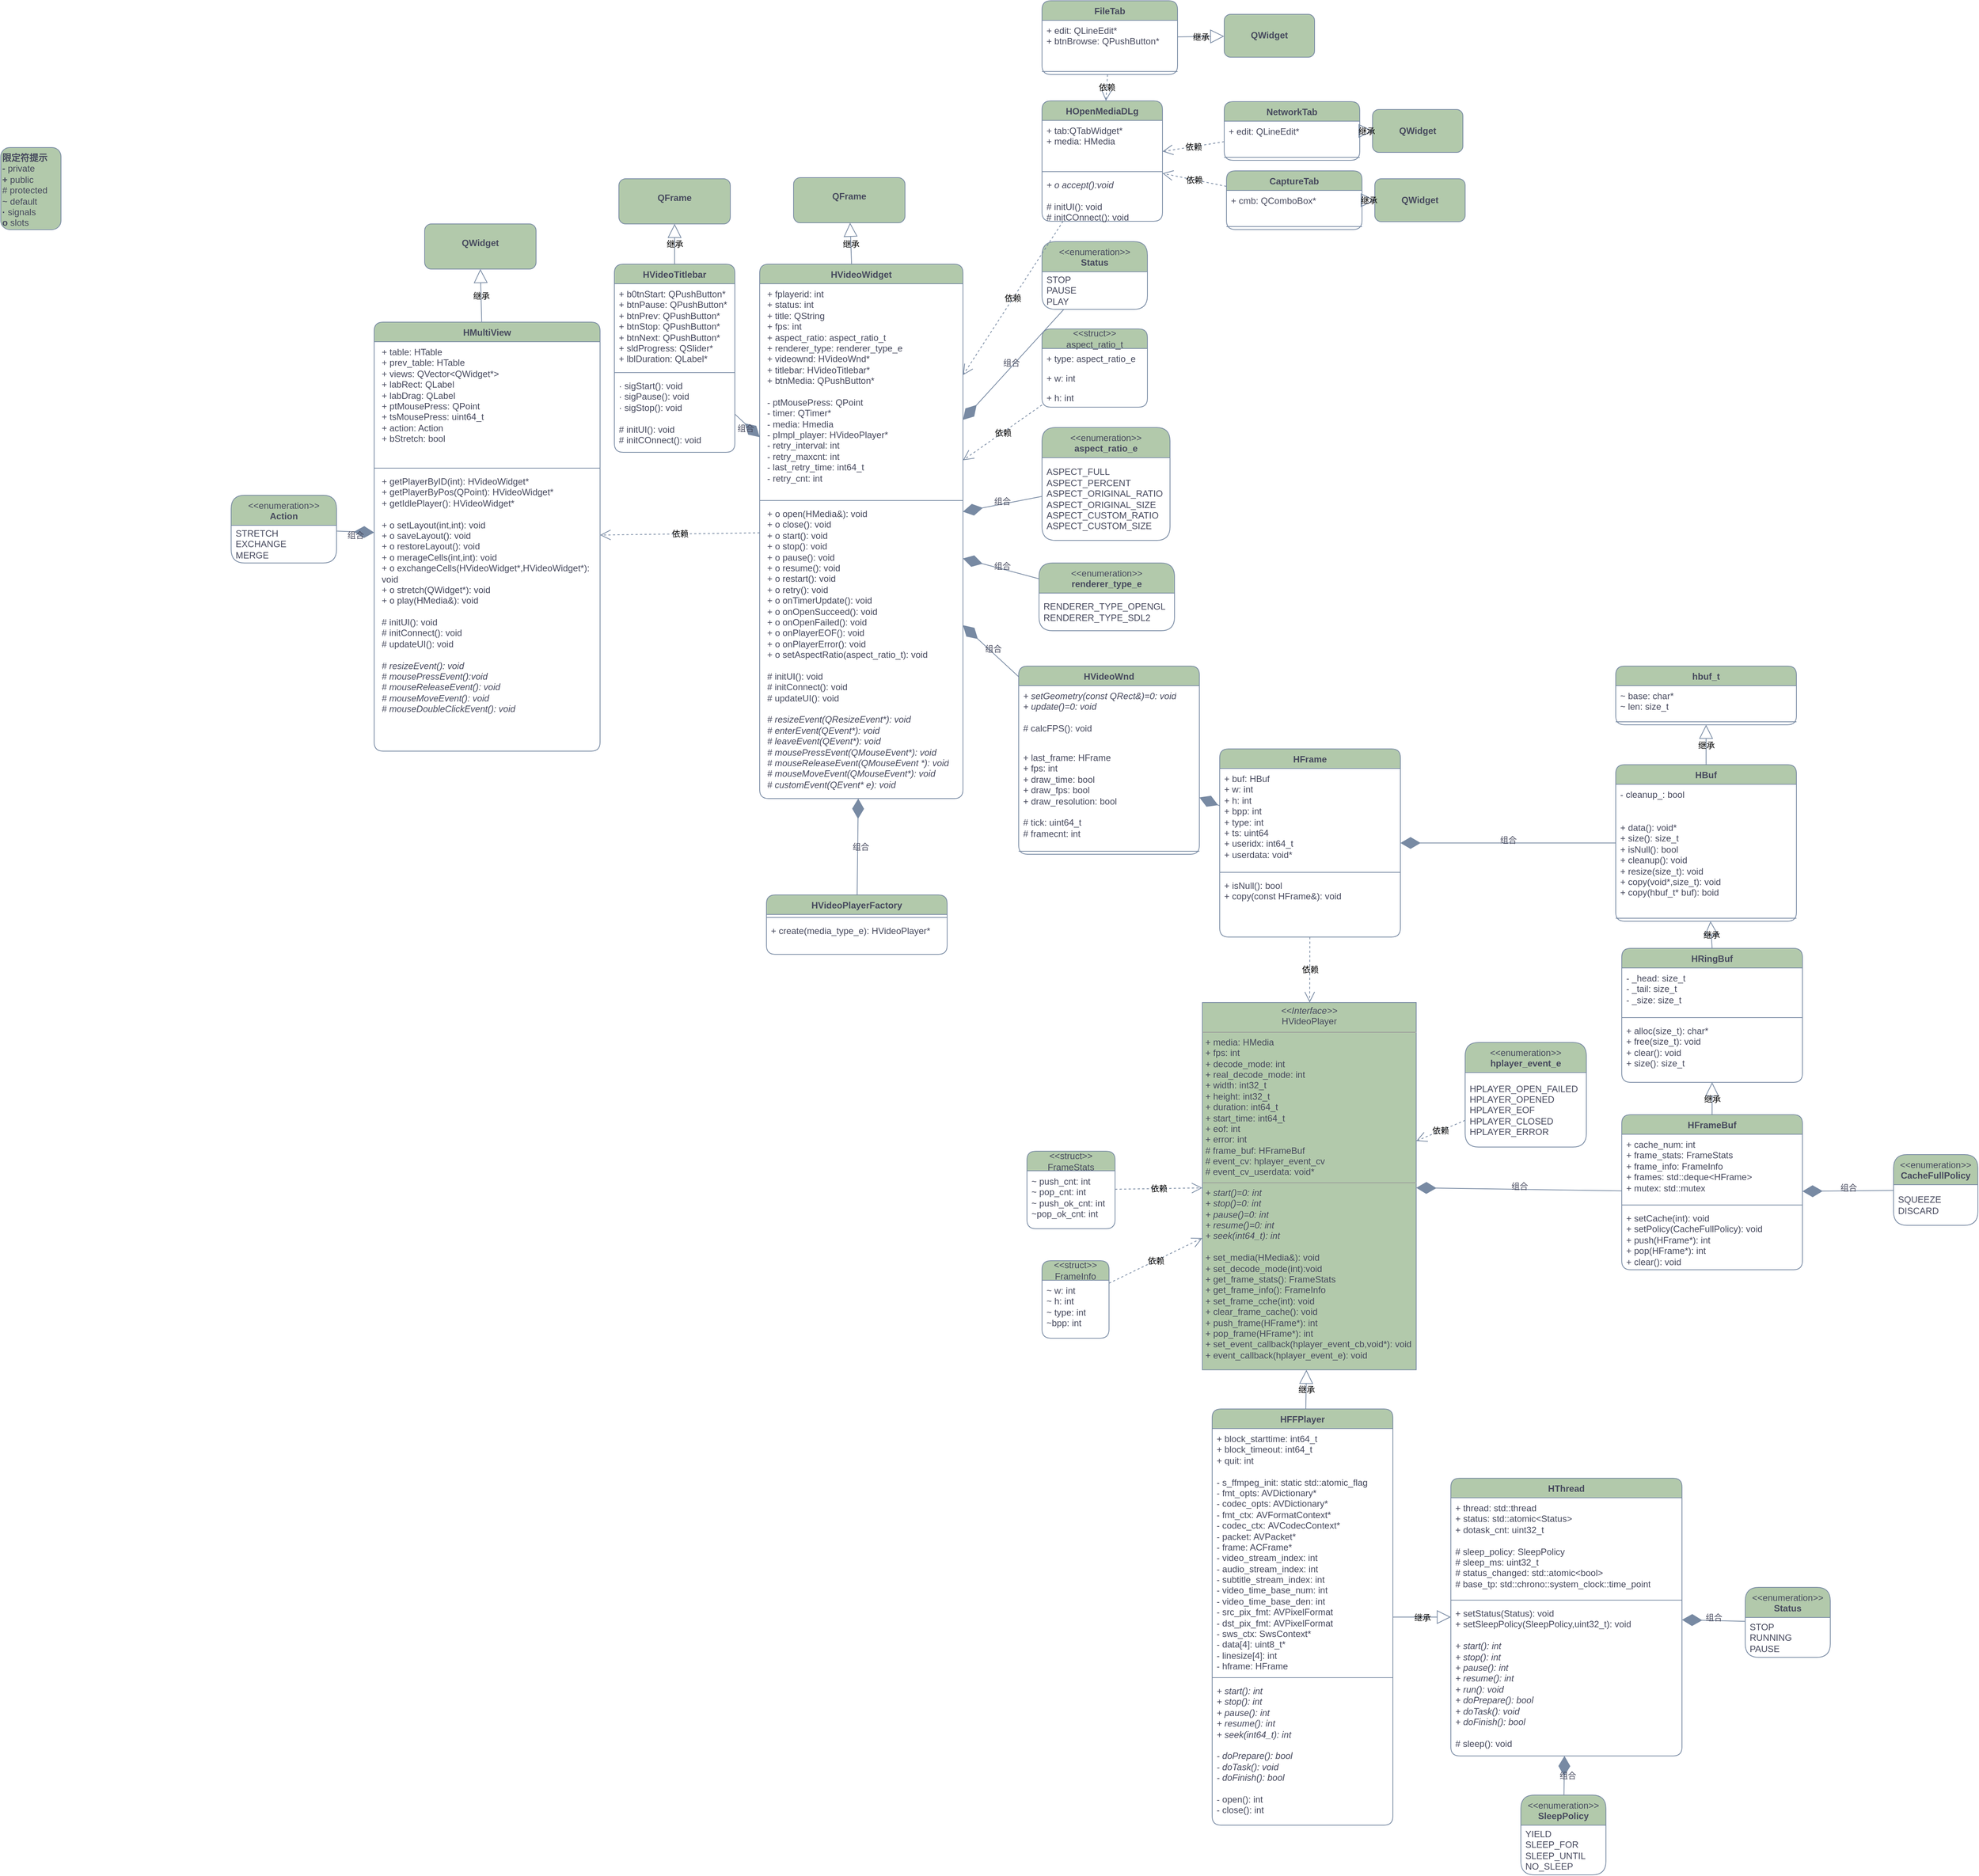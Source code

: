<mxfile version="22.0.4" type="github">
  <diagram id="C5RBs43oDa-KdzZeNtuy" name="Page-1">
    <mxGraphModel dx="4497" dy="2583" grid="0" gridSize="10" guides="1" tooltips="1" connect="1" arrows="1" fold="1" page="0" pageScale="1" pageWidth="4681" pageHeight="3300" background="none" math="0" shadow="0">
      <root>
        <mxCell id="WIyWlLk6GJQsqaUBKTNV-0" />
        <mxCell id="WIyWlLk6GJQsqaUBKTNV-1" parent="WIyWlLk6GJQsqaUBKTNV-0" />
        <mxCell id="At2SEU2Y1ifhWKLfvmww-2" value="&lt;p style=&quot;margin:0px;margin-top:4px;text-align:center;&quot;&gt;&lt;br&gt;&lt;b&gt;QWidget&lt;/b&gt;&lt;/p&gt;" style="verticalAlign=top;align=left;overflow=fill;fontSize=12;fontFamily=Helvetica;html=1;whiteSpace=wrap;labelBackgroundColor=none;fillColor=#B2C9AB;strokeColor=#788AA3;fontColor=#46495D;rounded=1;" parent="WIyWlLk6GJQsqaUBKTNV-1" vertex="1">
          <mxGeometry x="503" y="29.5" width="148" height="60" as="geometry" />
        </mxCell>
        <mxCell id="At2SEU2Y1ifhWKLfvmww-5" value="继承" style="endArrow=block;endSize=16;endFill=0;html=1;rounded=1;entryX=0.5;entryY=1;entryDx=0;entryDy=0;labelBackgroundColor=none;strokeColor=#788AA3;fontColor=default;" parent="WIyWlLk6GJQsqaUBKTNV-1" source="At2SEU2Y1ifhWKLfvmww-44" target="At2SEU2Y1ifhWKLfvmww-2" edge="1">
          <mxGeometry x="0.002" width="160" relative="1" as="geometry">
            <mxPoint x="398.92" y="223.61" as="sourcePoint" />
            <mxPoint x="18" y="199" as="targetPoint" />
            <mxPoint as="offset" />
          </mxGeometry>
        </mxCell>
        <mxCell id="At2SEU2Y1ifhWKLfvmww-10" value="" style="group;labelBackgroundColor=none;fontColor=#46495D;rounded=1;" parent="WIyWlLk6GJQsqaUBKTNV-1" vertex="1" connectable="0">
          <mxGeometry x="-60" y="-72" width="80" height="120" as="geometry" />
        </mxCell>
        <mxCell id="At2SEU2Y1ifhWKLfvmww-9" value="" style="rounded=1;whiteSpace=wrap;html=1;labelBackgroundColor=none;fillColor=#B2C9AB;strokeColor=#788AA3;fontColor=#46495D;" parent="At2SEU2Y1ifhWKLfvmww-10" vertex="1">
          <mxGeometry width="80" height="109.091" as="geometry" />
        </mxCell>
        <mxCell id="At2SEU2Y1ifhWKLfvmww-8" value="&lt;b&gt;限定符提示&lt;br&gt;-&lt;/b&gt; private&lt;br&gt;&lt;b&gt;+&lt;/b&gt; public&lt;br&gt;# protected&lt;br&gt;~ default&lt;br&gt;&lt;b&gt;·&lt;/b&gt; signals&lt;br&gt;&lt;b&gt;o&lt;/b&gt; slots" style="text;html=1;align=left;verticalAlign=top;resizable=0;points=[];autosize=1;strokeColor=none;fillColor=none;labelBackgroundColor=none;fontColor=#46495D;rounded=1;" parent="At2SEU2Y1ifhWKLfvmww-10" vertex="1">
          <mxGeometry width="80" height="110" as="geometry" />
        </mxCell>
        <mxCell id="At2SEU2Y1ifhWKLfvmww-12" value="&lt;p style=&quot;margin: 4px 0px 0px;&quot;&gt;&lt;b&gt;&lt;br&gt;QFrame&lt;/b&gt;&lt;/p&gt;" style="verticalAlign=top;align=center;overflow=fill;fontSize=12;fontFamily=Helvetica;html=1;whiteSpace=wrap;labelBackgroundColor=none;fillColor=#B2C9AB;strokeColor=#788AA3;fontColor=#46495D;rounded=1;" parent="WIyWlLk6GJQsqaUBKTNV-1" vertex="1">
          <mxGeometry x="993" y="-32" width="148" height="60" as="geometry" />
        </mxCell>
        <mxCell id="At2SEU2Y1ifhWKLfvmww-15" value="&amp;lt;&amp;lt;enumeration&amp;gt;&amp;gt;&lt;br&gt;&lt;b&gt;Action&lt;/b&gt;" style="swimlane;fontStyle=0;align=center;verticalAlign=top;childLayout=stackLayout;horizontal=1;startSize=40;horizontalStack=0;resizeParent=1;resizeParentMax=0;resizeLast=0;collapsible=0;marginBottom=0;html=1;whiteSpace=wrap;labelBackgroundColor=none;fillColor=#B2C9AB;strokeColor=#788AA3;fontColor=#46495D;rounded=1;" parent="WIyWlLk6GJQsqaUBKTNV-1" vertex="1">
          <mxGeometry x="246" y="390" width="140" height="90" as="geometry" />
        </mxCell>
        <mxCell id="At2SEU2Y1ifhWKLfvmww-16" value="STRETCH&lt;br&gt;EXCHANGE&lt;br&gt;MERGE" style="text;html=1;strokeColor=none;fillColor=none;align=left;verticalAlign=middle;spacingLeft=4;spacingRight=4;overflow=hidden;rotatable=0;points=[[0,0.5],[1,0.5]];portConstraint=eastwest;whiteSpace=wrap;labelBackgroundColor=none;fontColor=#46495D;rounded=1;" parent="At2SEU2Y1ifhWKLfvmww-15" vertex="1">
          <mxGeometry y="40" width="140" height="50" as="geometry" />
        </mxCell>
        <mxCell id="At2SEU2Y1ifhWKLfvmww-22" value="&amp;lt;&amp;lt;enumeration&amp;gt;&amp;gt;&lt;br&gt;&lt;b&gt;Status&lt;/b&gt;" style="swimlane;fontStyle=0;align=center;verticalAlign=top;childLayout=stackLayout;horizontal=1;startSize=40;horizontalStack=0;resizeParent=1;resizeParentMax=0;resizeLast=0;collapsible=0;marginBottom=0;html=1;whiteSpace=wrap;labelBackgroundColor=none;fillColor=#B2C9AB;strokeColor=#788AA3;fontColor=#46495D;rounded=1;" parent="WIyWlLk6GJQsqaUBKTNV-1" vertex="1">
          <mxGeometry x="1323" y="53" width="140" height="90" as="geometry" />
        </mxCell>
        <mxCell id="At2SEU2Y1ifhWKLfvmww-23" value="STOP&lt;br&gt;PAUSE&lt;br&gt;PLAY" style="text;html=1;strokeColor=none;fillColor=none;align=left;verticalAlign=middle;spacingLeft=4;spacingRight=4;overflow=hidden;rotatable=0;points=[[0,0.5],[1,0.5]];portConstraint=eastwest;whiteSpace=wrap;labelBackgroundColor=none;fontColor=#46495D;rounded=1;" parent="At2SEU2Y1ifhWKLfvmww-22" vertex="1">
          <mxGeometry y="40" width="140" height="50" as="geometry" />
        </mxCell>
        <mxCell id="At2SEU2Y1ifhWKLfvmww-25" value="继承" style="endArrow=block;endSize=16;endFill=0;html=1;rounded=1;labelBackgroundColor=none;strokeColor=#788AA3;fontColor=default;" parent="WIyWlLk6GJQsqaUBKTNV-1" source="At2SEU2Y1ifhWKLfvmww-40" target="At2SEU2Y1ifhWKLfvmww-12" edge="1">
          <mxGeometry x="0.002" width="160" relative="1" as="geometry">
            <mxPoint x="1361.52" y="-34.24" as="sourcePoint" />
            <mxPoint x="1064.08" y="-100.61" as="targetPoint" />
            <mxPoint as="offset" />
          </mxGeometry>
        </mxCell>
        <mxCell id="At2SEU2Y1ifhWKLfvmww-36" value="&amp;lt;&amp;lt;struct&amp;gt;&amp;gt;&lt;br&gt;aspect_ratio_t" style="swimlane;fontStyle=0;childLayout=stackLayout;horizontal=1;startSize=26;fillColor=#B2C9AB;horizontalStack=0;resizeParent=1;resizeParentMax=0;resizeLast=0;collapsible=1;marginBottom=0;whiteSpace=wrap;html=1;labelBackgroundColor=none;strokeColor=#788AA3;rounded=1;fontColor=#46495D;" parent="WIyWlLk6GJQsqaUBKTNV-1" vertex="1">
          <mxGeometry x="1323" y="169" width="140" height="104" as="geometry">
            <mxRectangle x="1400" y="630" width="100" height="30" as="alternateBounds" />
          </mxGeometry>
        </mxCell>
        <mxCell id="At2SEU2Y1ifhWKLfvmww-37" value="+ type: aspect_ratio_e" style="text;strokeColor=none;fillColor=none;align=left;verticalAlign=top;spacingLeft=4;spacingRight=4;overflow=hidden;rotatable=0;points=[[0,0.5],[1,0.5]];portConstraint=eastwest;whiteSpace=wrap;html=1;labelBackgroundColor=none;fontColor=#46495D;rounded=1;" parent="At2SEU2Y1ifhWKLfvmww-36" vertex="1">
          <mxGeometry y="26" width="140" height="26" as="geometry" />
        </mxCell>
        <mxCell id="At2SEU2Y1ifhWKLfvmww-38" value="+ w: int" style="text;strokeColor=none;fillColor=none;align=left;verticalAlign=top;spacingLeft=4;spacingRight=4;overflow=hidden;rotatable=0;points=[[0,0.5],[1,0.5]];portConstraint=eastwest;whiteSpace=wrap;html=1;labelBackgroundColor=none;fontColor=#46495D;rounded=1;" parent="At2SEU2Y1ifhWKLfvmww-36" vertex="1">
          <mxGeometry y="52" width="140" height="26" as="geometry" />
        </mxCell>
        <mxCell id="At2SEU2Y1ifhWKLfvmww-39" value="+ h: int" style="text;strokeColor=none;fillColor=none;align=left;verticalAlign=top;spacingLeft=4;spacingRight=4;overflow=hidden;rotatable=0;points=[[0,0.5],[1,0.5]];portConstraint=eastwest;whiteSpace=wrap;html=1;labelBackgroundColor=none;fontColor=#46495D;rounded=1;" parent="At2SEU2Y1ifhWKLfvmww-36" vertex="1">
          <mxGeometry y="78" width="140" height="26" as="geometry" />
        </mxCell>
        <mxCell id="At2SEU2Y1ifhWKLfvmww-40" value="&lt;b style=&quot;border-color: var(--border-color);&quot;&gt;HVideoWidget&lt;br&gt;&lt;br&gt;&lt;/b&gt;" style="swimlane;fontStyle=1;align=center;verticalAlign=top;childLayout=stackLayout;horizontal=1;startSize=26;horizontalStack=0;resizeParent=1;resizeParentMax=0;resizeLast=0;collapsible=1;marginBottom=0;whiteSpace=wrap;html=1;labelBackgroundColor=none;fillColor=#B2C9AB;strokeColor=#788AA3;fontColor=#46495D;rounded=1;" parent="WIyWlLk6GJQsqaUBKTNV-1" vertex="1">
          <mxGeometry x="948" y="83" width="270" height="710" as="geometry">
            <mxRectangle x="874" y="201" width="100" height="30" as="alternateBounds" />
          </mxGeometry>
        </mxCell>
        <mxCell id="At2SEU2Y1ifhWKLfvmww-41" value="&lt;p style=&quot;border-color: var(--border-color); margin: 0px 0px 0px 4px;&quot;&gt;+ fplayerid: int&lt;/p&gt;&lt;p style=&quot;border-color: var(--border-color); margin: 0px 0px 0px 4px;&quot;&gt;+ status: int&lt;/p&gt;&lt;p style=&quot;border-color: var(--border-color); margin: 0px 0px 0px 4px;&quot;&gt;+ title: QString&lt;/p&gt;&lt;p style=&quot;border-color: var(--border-color); margin: 0px 0px 0px 4px;&quot;&gt;+ fps: int&lt;/p&gt;&lt;p style=&quot;border-color: var(--border-color); margin: 0px 0px 0px 4px;&quot;&gt;+ aspect_ratio: aspect_ratio_t&lt;/p&gt;&lt;p style=&quot;border-color: var(--border-color); margin: 0px 0px 0px 4px;&quot;&gt;+ renderer_type: renderer_type_e&lt;/p&gt;&lt;p style=&quot;border-color: var(--border-color); margin: 0px 0px 0px 4px;&quot;&gt;+ videownd: HVideoWnd*&lt;/p&gt;&lt;p style=&quot;border-color: var(--border-color); margin: 0px 0px 0px 4px;&quot;&gt;+ titlebar: HVideoTitlebar*&lt;/p&gt;&lt;p style=&quot;border-color: var(--border-color); margin: 0px 0px 0px 4px;&quot;&gt;+ btnMedia: QPushButton*&lt;/p&gt;&lt;p style=&quot;border-color: var(--border-color); margin: 0px 0px 0px 4px;&quot;&gt;&lt;br style=&quot;border-color: var(--border-color);&quot;&gt;&lt;/p&gt;&lt;p style=&quot;border-color: var(--border-color); margin: 0px 0px 0px 4px;&quot;&gt;- ptMousePress: QPoint&lt;/p&gt;&lt;p style=&quot;border-color: var(--border-color); margin: 0px 0px 0px 4px;&quot;&gt;- timer: QTimer*&lt;/p&gt;&lt;p style=&quot;border-color: var(--border-color); margin: 0px 0px 0px 4px;&quot;&gt;- media: Hmedia&lt;/p&gt;&lt;p style=&quot;border-color: var(--border-color); margin: 0px 0px 0px 4px;&quot;&gt;- pImpl_player: HVideoPlayer*&lt;/p&gt;&lt;p style=&quot;border-color: var(--border-color); margin: 0px 0px 0px 4px;&quot;&gt;- retry_interval: int&lt;/p&gt;&lt;p style=&quot;border-color: var(--border-color); margin: 0px 0px 0px 4px;&quot;&gt;- retry_maxcnt: int&lt;/p&gt;&lt;p style=&quot;border-color: var(--border-color); margin: 0px 0px 0px 4px;&quot;&gt;- last_retry_time: int64_t&lt;/p&gt;&lt;p style=&quot;border-color: var(--border-color); margin: 0px 0px 0px 4px;&quot;&gt;- retry_cnt: int&lt;/p&gt;" style="text;strokeColor=none;fillColor=none;align=left;verticalAlign=top;spacingLeft=4;spacingRight=4;overflow=hidden;rotatable=0;points=[[0,0.5],[1,0.5]];portConstraint=eastwest;whiteSpace=wrap;html=1;labelBackgroundColor=none;fontColor=#46495D;rounded=1;" parent="At2SEU2Y1ifhWKLfvmww-40" vertex="1">
          <mxGeometry y="26" width="270" height="284" as="geometry" />
        </mxCell>
        <mxCell id="At2SEU2Y1ifhWKLfvmww-42" value="" style="line;strokeWidth=1;fillColor=none;align=left;verticalAlign=middle;spacingTop=-1;spacingLeft=3;spacingRight=3;rotatable=0;labelPosition=right;points=[];portConstraint=eastwest;strokeColor=#788AA3;labelBackgroundColor=none;fontColor=#46495D;rounded=1;" parent="At2SEU2Y1ifhWKLfvmww-40" vertex="1">
          <mxGeometry y="310" width="270" height="8" as="geometry" />
        </mxCell>
        <mxCell id="At2SEU2Y1ifhWKLfvmww-43" value="&lt;p style=&quot;border-color: var(--border-color); margin: 0px 0px 0px 4px;&quot;&gt;+ o open(HMedia&amp;amp;): void&lt;/p&gt;&lt;p style=&quot;border-color: var(--border-color); margin: 0px 0px 0px 4px;&quot;&gt;+ o close(): void&lt;/p&gt;&lt;p style=&quot;border-color: var(--border-color); margin: 0px 0px 0px 4px;&quot;&gt;+ o start(): void&lt;/p&gt;&lt;p style=&quot;border-color: var(--border-color); margin: 0px 0px 0px 4px;&quot;&gt;+ o stop(): void&lt;/p&gt;&lt;p style=&quot;border-color: var(--border-color); margin: 0px 0px 0px 4px;&quot;&gt;+ o pause(): void&lt;/p&gt;&lt;p style=&quot;border-color: var(--border-color); margin: 0px 0px 0px 4px;&quot;&gt;+ o resume(): void&lt;/p&gt;&lt;p style=&quot;border-color: var(--border-color); margin: 0px 0px 0px 4px;&quot;&gt;+ o restart(): void&lt;/p&gt;&lt;p style=&quot;border-color: var(--border-color); margin: 0px 0px 0px 4px;&quot;&gt;+ o retry(): void&lt;/p&gt;&lt;p style=&quot;border-color: var(--border-color); margin: 0px 0px 0px 4px;&quot;&gt;+ o onTimerUpdate(): void&lt;/p&gt;&lt;p style=&quot;border-color: var(--border-color); margin: 0px 0px 0px 4px;&quot;&gt;+ o onOpenSucceed(): void&lt;/p&gt;&lt;p style=&quot;border-color: var(--border-color); margin: 0px 0px 0px 4px;&quot;&gt;+ o onOpenFailed(): void&lt;/p&gt;&lt;p style=&quot;border-color: var(--border-color); margin: 0px 0px 0px 4px;&quot;&gt;+ o onPlayerEOF(): void&lt;/p&gt;&lt;p style=&quot;border-color: var(--border-color); margin: 0px 0px 0px 4px;&quot;&gt;+ o onPlayerError(): void&lt;/p&gt;&lt;p style=&quot;border-color: var(--border-color); margin: 0px 0px 0px 4px;&quot;&gt;+ o setAspectRatio(aspect_ratio_t): void&lt;/p&gt;&lt;p style=&quot;border-color: var(--border-color); margin: 0px 0px 0px 4px;&quot;&gt;&lt;br style=&quot;border-color: var(--border-color);&quot;&gt;&lt;/p&gt;&lt;p style=&quot;border-color: var(--border-color); margin: 0px 0px 0px 4px;&quot;&gt;# initUI(): void&lt;/p&gt;&lt;p style=&quot;border-color: var(--border-color); margin: 0px 0px 0px 4px;&quot;&gt;# initConnect(): void&lt;/p&gt;&lt;p style=&quot;border-color: var(--border-color); margin: 0px 0px 0px 4px;&quot;&gt;# updateUI(): void&lt;/p&gt;&lt;p style=&quot;border-color: var(--border-color); margin: 0px 0px 0px 4px;&quot;&gt;&lt;br style=&quot;border-color: var(--border-color);&quot;&gt;&lt;/p&gt;&lt;p style=&quot;border-color: var(--border-color); margin: 0px 0px 0px 4px;&quot;&gt;&lt;i&gt;# resizeEvent(QResizeEvent*): void&lt;/i&gt;&lt;/p&gt;&lt;p style=&quot;border-color: var(--border-color); margin: 0px 0px 0px 4px;&quot;&gt;&lt;i&gt;# enterEvent(QEvent*): void&lt;/i&gt;&lt;/p&gt;&lt;p style=&quot;border-color: var(--border-color); margin: 0px 0px 0px 4px;&quot;&gt;&lt;i&gt;# leaveEvent(QEvent*): void&lt;/i&gt;&lt;/p&gt;&lt;p style=&quot;border-color: var(--border-color); margin: 0px 0px 0px 4px;&quot;&gt;&lt;i&gt;# mousePressEvent(QMouseEvent*): void&lt;/i&gt;&lt;/p&gt;&lt;p style=&quot;border-color: var(--border-color); margin: 0px 0px 0px 4px;&quot;&gt;&lt;i&gt;# mouseReleaseEvent(QMouseEvent *): void&lt;/i&gt;&lt;/p&gt;&lt;p style=&quot;border-color: var(--border-color); margin: 0px 0px 0px 4px;&quot;&gt;&lt;i&gt;# mouseMoveEvent(QMouseEvent*): void&lt;/i&gt;&lt;/p&gt;&lt;p style=&quot;border-color: var(--border-color); margin: 0px 0px 0px 4px;&quot;&gt;&lt;i&gt;# customEvent(QEvent* e): void&lt;/i&gt;&lt;/p&gt;" style="text;strokeColor=none;fillColor=none;align=left;verticalAlign=top;spacingLeft=4;spacingRight=4;overflow=hidden;rotatable=0;points=[[0,0.5],[1,0.5]];portConstraint=eastwest;whiteSpace=wrap;html=1;labelBackgroundColor=none;fontColor=#46495D;rounded=1;" parent="At2SEU2Y1ifhWKLfvmww-40" vertex="1">
          <mxGeometry y="318" width="270" height="392" as="geometry" />
        </mxCell>
        <mxCell id="At2SEU2Y1ifhWKLfvmww-44" value="HMultiView" style="swimlane;fontStyle=1;align=center;verticalAlign=top;childLayout=stackLayout;horizontal=1;startSize=26;horizontalStack=0;resizeParent=1;resizeParentMax=0;resizeLast=0;collapsible=1;marginBottom=0;whiteSpace=wrap;html=1;labelBackgroundColor=none;fillColor=#B2C9AB;strokeColor=#788AA3;fontColor=#46495D;rounded=1;labelBorderColor=none;" parent="WIyWlLk6GJQsqaUBKTNV-1" vertex="1">
          <mxGeometry x="436" y="160" width="300" height="570" as="geometry">
            <mxRectangle x="260" y="240" width="100" height="30" as="alternateBounds" />
          </mxGeometry>
        </mxCell>
        <mxCell id="At2SEU2Y1ifhWKLfvmww-45" value="&lt;p style=&quot;border-color: var(--border-color); margin: 0px 0px 0px 4px;&quot;&gt;+ table: HTable&lt;/p&gt;&lt;p style=&quot;border-color: var(--border-color); margin: 0px 0px 0px 4px;&quot;&gt;+ prev_table: HTable&lt;/p&gt;&lt;p style=&quot;border-color: var(--border-color); margin: 0px 0px 0px 4px;&quot;&gt;+ views: QVector&amp;lt;QWidget*&amp;gt;&amp;nbsp;&lt;/p&gt;&lt;p style=&quot;border-color: var(--border-color); margin: 0px 0px 0px 4px;&quot;&gt;+ labRect: QLabel&lt;/p&gt;&lt;p style=&quot;border-color: var(--border-color); margin: 0px 0px 0px 4px;&quot;&gt;+ labDrag: QLabel&lt;/p&gt;&lt;p style=&quot;border-color: var(--border-color); margin: 0px 0px 0px 4px;&quot;&gt;+ ptMousePress: QPoint&lt;/p&gt;&lt;p style=&quot;border-color: var(--border-color); margin: 0px 0px 0px 4px;&quot;&gt;+ tsMousePress: uint64_t&lt;/p&gt;&lt;p style=&quot;border-color: var(--border-color); margin: 0px 0px 0px 4px;&quot;&gt;+ action: Action&lt;/p&gt;&lt;p style=&quot;border-color: var(--border-color); margin: 0px 0px 0px 4px;&quot;&gt;+ bStretch: bool&lt;/p&gt;" style="text;strokeColor=none;fillColor=none;align=left;verticalAlign=top;spacingLeft=4;spacingRight=4;overflow=hidden;rotatable=0;points=[[0,0.5],[1,0.5]];portConstraint=eastwest;whiteSpace=wrap;html=1;labelBackgroundColor=none;fontColor=#46495D;rounded=1;" parent="At2SEU2Y1ifhWKLfvmww-44" vertex="1">
          <mxGeometry y="26" width="300" height="164" as="geometry" />
        </mxCell>
        <mxCell id="At2SEU2Y1ifhWKLfvmww-46" value="" style="line;strokeWidth=1;fillColor=none;align=left;verticalAlign=middle;spacingTop=-1;spacingLeft=3;spacingRight=3;rotatable=0;labelPosition=right;points=[];portConstraint=eastwest;strokeColor=#788AA3;labelBackgroundColor=none;fontColor=#46495D;rounded=1;" parent="At2SEU2Y1ifhWKLfvmww-44" vertex="1">
          <mxGeometry y="190" width="300" height="8" as="geometry" />
        </mxCell>
        <mxCell id="At2SEU2Y1ifhWKLfvmww-47" value="&lt;p style=&quot;border-color: var(--border-color); margin: 0px 0px 0px 4px;&quot;&gt;+ getPlayerByID(int): HVideoWidget*&lt;/p&gt;&lt;p style=&quot;border-color: var(--border-color); margin: 0px 0px 0px 4px;&quot;&gt;+&amp;nbsp;getPlayerByPos(QPoint): HVideoWidget*&lt;/p&gt;&lt;p style=&quot;border-color: var(--border-color); margin: 0px 0px 0px 4px;&quot;&gt;+&amp;nbsp;getIdlePlayer(): HVideoWidget*&lt;/p&gt;&lt;p style=&quot;border-color: var(--border-color); margin: 0px 0px 0px 4px;&quot;&gt;&lt;br style=&quot;border-color: var(--border-color);&quot;&gt;&lt;/p&gt;&lt;p style=&quot;border-color: var(--border-color); margin: 0px 0px 0px 4px;&quot;&gt;+ o setLayout(int,int): void&lt;/p&gt;&lt;p style=&quot;border-color: var(--border-color); margin: 0px 0px 0px 4px;&quot;&gt;+ o saveLayout(): void&lt;br style=&quot;border-color: var(--border-color);&quot;&gt;+ o restoreLayout(): void&lt;/p&gt;&lt;p style=&quot;border-color: var(--border-color); margin: 0px 0px 0px 4px;&quot;&gt;+ o merageCells(int,int): void&lt;/p&gt;&lt;p style=&quot;border-color: var(--border-color); margin: 0px 0px 0px 4px;&quot;&gt;+ o exchangeCells(HVideoWidget*,HVideoWidget*): void&lt;/p&gt;&lt;p style=&quot;border-color: var(--border-color); margin: 0px 0px 0px 4px;&quot;&gt;+ o stretch(QWidget*): void&lt;/p&gt;&lt;p style=&quot;border-color: var(--border-color); margin: 0px 0px 0px 4px;&quot;&gt;+ o play(HMedia&amp;amp;): void&lt;/p&gt;&lt;p style=&quot;border-color: var(--border-color); margin: 0px 0px 0px 4px;&quot;&gt;&lt;br style=&quot;border-color: var(--border-color);&quot;&gt;# initUI(): void&lt;br style=&quot;border-color: var(--border-color);&quot;&gt;&lt;/p&gt;&lt;p style=&quot;border-color: var(--border-color); margin: 0px 0px 0px 4px;&quot;&gt;# initConnect(): void&lt;br style=&quot;border-color: var(--border-color);&quot;&gt;&lt;/p&gt;&lt;p style=&quot;border-color: var(--border-color); margin: 0px 0px 0px 4px;&quot;&gt;# updateUI(): void&lt;br style=&quot;border-color: var(--border-color);&quot;&gt;&lt;/p&gt;&lt;p style=&quot;border-color: var(--border-color); margin: 0px 0px 0px 4px;&quot;&gt;&lt;br style=&quot;border-color: var(--border-color);&quot;&gt;&lt;/p&gt;&lt;p style=&quot;border-color: var(--border-color); margin: 0px 0px 0px 4px;&quot;&gt;&lt;i style=&quot;border-color: var(--border-color);&quot;&gt;# resizeEvent(): void&lt;br style=&quot;border-color: var(--border-color);&quot;&gt;&lt;/i&gt;&lt;/p&gt;&lt;p style=&quot;border-color: var(--border-color); margin: 0px 0px 0px 4px;&quot;&gt;&lt;i style=&quot;border-color: var(--border-color);&quot;&gt;# mousePressEvent():void&lt;br style=&quot;border-color: var(--border-color);&quot;&gt;&lt;/i&gt;&lt;/p&gt;&lt;p style=&quot;border-color: var(--border-color); margin: 0px 0px 0px 4px;&quot;&gt;&lt;i style=&quot;border-color: var(--border-color);&quot;&gt;# mouseReleaseEvent(): void&lt;br style=&quot;border-color: var(--border-color);&quot;&gt;&lt;/i&gt;&lt;/p&gt;&lt;p style=&quot;border-color: var(--border-color); margin: 0px 0px 0px 4px;&quot;&gt;&lt;i style=&quot;border-color: var(--border-color);&quot;&gt;# mouseMoveEvent(): void&lt;br style=&quot;border-color: var(--border-color);&quot;&gt;&lt;/i&gt;&lt;/p&gt;&lt;p style=&quot;border-color: var(--border-color); margin: 0px 0px 0px 4px;&quot;&gt;&lt;i style=&quot;border-color: var(--border-color);&quot;&gt;# mouseDoubleClickEvent(): void&lt;/i&gt;&lt;/p&gt;" style="text;strokeColor=none;fillColor=none;align=left;verticalAlign=top;spacingLeft=4;spacingRight=4;overflow=hidden;rotatable=0;points=[[0,0.5],[1,0.5]];portConstraint=eastwest;whiteSpace=wrap;html=1;labelBackgroundColor=none;fontColor=#46495D;rounded=1;" parent="At2SEU2Y1ifhWKLfvmww-44" vertex="1">
          <mxGeometry y="198" width="300" height="372" as="geometry" />
        </mxCell>
        <mxCell id="At2SEU2Y1ifhWKLfvmww-48" value="依赖" style="endArrow=open;endSize=12;dashed=1;html=1;rounded=1;labelBackgroundColor=none;strokeColor=#788AA3;fontColor=default;" parent="WIyWlLk6GJQsqaUBKTNV-1" source="At2SEU2Y1ifhWKLfvmww-36" target="At2SEU2Y1ifhWKLfvmww-40" edge="1">
          <mxGeometry width="160" relative="1" as="geometry">
            <mxPoint x="1653" y="172.67" as="sourcePoint" />
            <mxPoint x="1534" y="337.67" as="targetPoint" />
          </mxGeometry>
        </mxCell>
        <mxCell id="At2SEU2Y1ifhWKLfvmww-49" value="&amp;lt;&amp;lt;enumeration&amp;gt;&amp;gt;&lt;br&gt;&lt;b&gt;aspect_ratio_e&lt;/b&gt;" style="swimlane;fontStyle=0;align=center;verticalAlign=top;childLayout=stackLayout;horizontal=1;startSize=40;horizontalStack=0;resizeParent=1;resizeParentMax=0;resizeLast=0;collapsible=0;marginBottom=0;html=1;whiteSpace=wrap;labelBackgroundColor=none;fillColor=#B2C9AB;strokeColor=#788AA3;fontColor=#46495D;rounded=1;" parent="WIyWlLk6GJQsqaUBKTNV-1" vertex="1">
          <mxGeometry x="1323" y="300" width="170" height="150" as="geometry" />
        </mxCell>
        <mxCell id="At2SEU2Y1ifhWKLfvmww-50" value="ASPECT_FULL&lt;br&gt;ASPECT_PERCENT&lt;br&gt;ASPECT_ORIGINAL_RATIO&lt;br&gt;ASPECT_ORIGINAL_SIZE&lt;br&gt;ASPECT_CUSTOM_RATIO&lt;br&gt;ASPECT_CUSTOM_SIZE" style="text;html=1;strokeColor=none;fillColor=none;align=left;verticalAlign=middle;spacingLeft=4;spacingRight=4;overflow=hidden;rotatable=0;points=[[0,0.5],[1,0.5]];portConstraint=eastwest;whiteSpace=wrap;labelBackgroundColor=none;fontColor=#46495D;rounded=1;" parent="At2SEU2Y1ifhWKLfvmww-49" vertex="1">
          <mxGeometry y="40" width="170" height="110" as="geometry" />
        </mxCell>
        <mxCell id="At2SEU2Y1ifhWKLfvmww-52" value="&amp;lt;&amp;lt;enumeration&amp;gt;&amp;gt;&lt;br&gt;&lt;b&gt;renderer_type_e&lt;/b&gt;" style="swimlane;fontStyle=0;align=center;verticalAlign=top;childLayout=stackLayout;horizontal=1;startSize=40;horizontalStack=0;resizeParent=1;resizeParentMax=0;resizeLast=0;collapsible=0;marginBottom=0;html=1;whiteSpace=wrap;labelBackgroundColor=none;fillColor=#B2C9AB;strokeColor=#788AA3;fontColor=#46495D;rounded=1;" parent="WIyWlLk6GJQsqaUBKTNV-1" vertex="1">
          <mxGeometry x="1319" y="480" width="180" height="90" as="geometry" />
        </mxCell>
        <mxCell id="At2SEU2Y1ifhWKLfvmww-53" value="RENDERER_TYPE_OPENGL&lt;br&gt;RENDERER_TYPE_SDL2" style="text;html=1;strokeColor=none;fillColor=none;align=left;verticalAlign=middle;spacingLeft=4;spacingRight=4;overflow=hidden;rotatable=0;points=[[0,0.5],[1,0.5]];portConstraint=eastwest;whiteSpace=wrap;labelBackgroundColor=none;fontColor=#46495D;rounded=1;" parent="At2SEU2Y1ifhWKLfvmww-52" vertex="1">
          <mxGeometry y="40" width="180" height="50" as="geometry" />
        </mxCell>
        <mxCell id="At2SEU2Y1ifhWKLfvmww-55" value="HVideoWnd" style="swimlane;fontStyle=1;align=center;verticalAlign=top;childLayout=stackLayout;horizontal=1;startSize=26;horizontalStack=0;resizeParent=1;resizeParentMax=0;resizeLast=0;collapsible=1;marginBottom=0;whiteSpace=wrap;html=1;labelBackgroundColor=none;fillColor=#B2C9AB;strokeColor=#788AA3;fontColor=#46495D;rounded=1;" parent="WIyWlLk6GJQsqaUBKTNV-1" vertex="1">
          <mxGeometry x="1292" y="617" width="240" height="250" as="geometry" />
        </mxCell>
        <mxCell id="At2SEU2Y1ifhWKLfvmww-58" value="&lt;i&gt;+ setGeometry(const QRect&amp;amp;)=0: void&lt;br&gt;+ update()=0: void&lt;br&gt;&lt;/i&gt;&lt;br&gt;# calcFPS(): void" style="text;strokeColor=none;fillColor=none;align=left;verticalAlign=top;spacingLeft=4;spacingRight=4;overflow=hidden;rotatable=0;points=[[0,0.5],[1,0.5]];portConstraint=eastwest;whiteSpace=wrap;html=1;labelBackgroundColor=none;fontColor=#46495D;rounded=1;" parent="At2SEU2Y1ifhWKLfvmww-55" vertex="1">
          <mxGeometry y="26" width="240" height="82" as="geometry" />
        </mxCell>
        <mxCell id="At2SEU2Y1ifhWKLfvmww-56" value="+ last_frame: HFrame&lt;br&gt;+ fps: int&lt;br&gt;+ draw_time: bool&lt;br&gt;+ draw_fps: bool&amp;nbsp;&lt;br&gt;+ draw_resolution: bool&lt;br&gt;&lt;br&gt;# tick: uint64_t&lt;br&gt;# framecnt: int" style="text;strokeColor=none;fillColor=none;align=left;verticalAlign=top;spacingLeft=4;spacingRight=4;overflow=hidden;rotatable=0;points=[[0,0.5],[1,0.5]];portConstraint=eastwest;whiteSpace=wrap;html=1;labelBackgroundColor=none;fontColor=#46495D;rounded=1;" parent="At2SEU2Y1ifhWKLfvmww-55" vertex="1">
          <mxGeometry y="108" width="240" height="134" as="geometry" />
        </mxCell>
        <mxCell id="At2SEU2Y1ifhWKLfvmww-57" value="" style="line;strokeWidth=1;fillColor=none;align=left;verticalAlign=middle;spacingTop=-1;spacingLeft=3;spacingRight=3;rotatable=0;labelPosition=right;points=[];portConstraint=eastwest;strokeColor=#788AA3;labelBackgroundColor=none;fontColor=#46495D;rounded=1;" parent="At2SEU2Y1ifhWKLfvmww-55" vertex="1">
          <mxGeometry y="242" width="240" height="8" as="geometry" />
        </mxCell>
        <mxCell id="At2SEU2Y1ifhWKLfvmww-60" value="" style="endArrow=diamondThin;endFill=1;endSize=24;html=1;rounded=0;labelBackgroundColor=none;strokeColor=#788AA3;fontColor=default;" parent="WIyWlLk6GJQsqaUBKTNV-1" source="At2SEU2Y1ifhWKLfvmww-137" target="At2SEU2Y1ifhWKLfvmww-40" edge="1">
          <mxGeometry width="160" relative="1" as="geometry">
            <mxPoint x="1156.663" y="1142.06" as="sourcePoint" />
            <mxPoint x="1101" y="1079.0" as="targetPoint" />
          </mxGeometry>
        </mxCell>
        <mxCell id="At2SEU2Y1ifhWKLfvmww-61" value="组合" style="edgeLabel;html=1;align=center;verticalAlign=middle;resizable=0;points=[];labelBackgroundColor=none;fontColor=#46495D;" parent="At2SEU2Y1ifhWKLfvmww-60" vertex="1" connectable="0">
          <mxGeometry x="0.0" y="-4" relative="1" as="geometry">
            <mxPoint as="offset" />
          </mxGeometry>
        </mxCell>
        <mxCell id="At2SEU2Y1ifhWKLfvmww-62" value="" style="endArrow=diamondThin;endFill=1;endSize=24;html=1;rounded=0;labelBackgroundColor=none;strokeColor=#788AA3;fontColor=default;" parent="WIyWlLk6GJQsqaUBKTNV-1" source="At2SEU2Y1ifhWKLfvmww-52" target="At2SEU2Y1ifhWKLfvmww-40" edge="1">
          <mxGeometry width="160" relative="1" as="geometry">
            <mxPoint x="1615" y="490.95" as="sourcePoint" />
            <mxPoint x="1524" y="400.95" as="targetPoint" />
          </mxGeometry>
        </mxCell>
        <mxCell id="At2SEU2Y1ifhWKLfvmww-63" value="组合" style="edgeLabel;html=1;align=center;verticalAlign=middle;resizable=0;points=[];labelBackgroundColor=none;fontColor=#46495D;" parent="At2SEU2Y1ifhWKLfvmww-62" vertex="1" connectable="0">
          <mxGeometry x="0.0" y="-4" relative="1" as="geometry">
            <mxPoint as="offset" />
          </mxGeometry>
        </mxCell>
        <mxCell id="At2SEU2Y1ifhWKLfvmww-65" value="" style="endArrow=diamondThin;endFill=1;endSize=24;html=1;rounded=0;labelBackgroundColor=none;strokeColor=#788AA3;fontColor=default;" parent="WIyWlLk6GJQsqaUBKTNV-1" source="At2SEU2Y1ifhWKLfvmww-49" target="At2SEU2Y1ifhWKLfvmww-40" edge="1">
          <mxGeometry width="160" relative="1" as="geometry">
            <mxPoint x="1580" y="383.19" as="sourcePoint" />
            <mxPoint x="1494" y="343.19" as="targetPoint" />
          </mxGeometry>
        </mxCell>
        <mxCell id="At2SEU2Y1ifhWKLfvmww-66" value="组合" style="edgeLabel;html=1;align=center;verticalAlign=middle;resizable=0;points=[];labelBackgroundColor=none;fontColor=#46495D;" parent="At2SEU2Y1ifhWKLfvmww-65" vertex="1" connectable="0">
          <mxGeometry x="0.0" y="-4" relative="1" as="geometry">
            <mxPoint as="offset" />
          </mxGeometry>
        </mxCell>
        <mxCell id="At2SEU2Y1ifhWKLfvmww-67" value="" style="endArrow=diamondThin;endFill=1;endSize=24;html=1;rounded=0;labelBackgroundColor=none;strokeColor=#788AA3;fontColor=default;" parent="WIyWlLk6GJQsqaUBKTNV-1" source="At2SEU2Y1ifhWKLfvmww-22" target="At2SEU2Y1ifhWKLfvmww-40" edge="1">
          <mxGeometry width="160" relative="1" as="geometry">
            <mxPoint x="1707" y="-107.44" as="sourcePoint" />
            <mxPoint x="1621" y="-104.44" as="targetPoint" />
          </mxGeometry>
        </mxCell>
        <mxCell id="At2SEU2Y1ifhWKLfvmww-68" value="组合" style="edgeLabel;html=1;align=center;verticalAlign=middle;resizable=0;points=[];labelBackgroundColor=none;fontColor=#46495D;" parent="At2SEU2Y1ifhWKLfvmww-67" vertex="1" connectable="0">
          <mxGeometry x="0.0" y="-4" relative="1" as="geometry">
            <mxPoint as="offset" />
          </mxGeometry>
        </mxCell>
        <mxCell id="At2SEU2Y1ifhWKLfvmww-69" value="HFrame" style="swimlane;fontStyle=1;align=center;verticalAlign=top;childLayout=stackLayout;horizontal=1;startSize=26;horizontalStack=0;resizeParent=1;resizeParentMax=0;resizeLast=0;collapsible=1;marginBottom=0;whiteSpace=wrap;html=1;labelBackgroundColor=none;fillColor=#B2C9AB;strokeColor=#788AA3;fontColor=#46495D;rounded=1;" parent="WIyWlLk6GJQsqaUBKTNV-1" vertex="1">
          <mxGeometry x="1559" y="727" width="240" height="250" as="geometry" />
        </mxCell>
        <mxCell id="At2SEU2Y1ifhWKLfvmww-70" value="+ buf: HBuf&lt;br&gt;+ w: int&lt;br&gt;+ h: int&lt;br&gt;+ bpp: int&lt;br&gt;+ type: int&lt;br&gt;+ ts: uint64&lt;br&gt;+ useridx: int64_t&lt;br&gt;+ userdata: void*" style="text;strokeColor=none;fillColor=none;align=left;verticalAlign=top;spacingLeft=4;spacingRight=4;overflow=hidden;rotatable=0;points=[[0,0.5],[1,0.5]];portConstraint=eastwest;whiteSpace=wrap;html=1;labelBackgroundColor=none;fontColor=#46495D;rounded=1;" parent="At2SEU2Y1ifhWKLfvmww-69" vertex="1">
          <mxGeometry y="26" width="240" height="134" as="geometry" />
        </mxCell>
        <mxCell id="At2SEU2Y1ifhWKLfvmww-71" value="" style="line;strokeWidth=1;fillColor=none;align=left;verticalAlign=middle;spacingTop=-1;spacingLeft=3;spacingRight=3;rotatable=0;labelPosition=right;points=[];portConstraint=eastwest;strokeColor=#788AA3;labelBackgroundColor=none;fontColor=#46495D;rounded=1;" parent="At2SEU2Y1ifhWKLfvmww-69" vertex="1">
          <mxGeometry y="160" width="240" height="8" as="geometry" />
        </mxCell>
        <mxCell id="At2SEU2Y1ifhWKLfvmww-72" value="+ isNull(): bool&lt;br&gt;+ copy(const HFrame&amp;amp;): void&lt;br&gt;" style="text;strokeColor=none;fillColor=none;align=left;verticalAlign=top;spacingLeft=4;spacingRight=4;overflow=hidden;rotatable=0;points=[[0,0.5],[1,0.5]];portConstraint=eastwest;whiteSpace=wrap;html=1;labelBackgroundColor=none;fontColor=#46495D;rounded=1;" parent="At2SEU2Y1ifhWKLfvmww-69" vertex="1">
          <mxGeometry y="168" width="240" height="82" as="geometry" />
        </mxCell>
        <mxCell id="At2SEU2Y1ifhWKLfvmww-73" value="" style="endArrow=diamondThin;endFill=1;endSize=24;html=1;rounded=0;labelBackgroundColor=none;strokeColor=#788AA3;fontColor=default;" parent="WIyWlLk6GJQsqaUBKTNV-1" source="At2SEU2Y1ifhWKLfvmww-69" target="At2SEU2Y1ifhWKLfvmww-55" edge="1">
          <mxGeometry width="160" relative="1" as="geometry">
            <mxPoint x="1466" y="853.06" as="sourcePoint" />
            <mxPoint x="1410" y="790.06" as="targetPoint" />
          </mxGeometry>
        </mxCell>
        <mxCell id="At2SEU2Y1ifhWKLfvmww-75" value="HBuf" style="swimlane;fontStyle=1;align=center;verticalAlign=top;childLayout=stackLayout;horizontal=1;startSize=26;horizontalStack=0;resizeParent=1;resizeParentMax=0;resizeLast=0;collapsible=1;marginBottom=0;whiteSpace=wrap;html=1;labelBackgroundColor=none;fillColor=#B2C9AB;strokeColor=#788AA3;fontColor=#46495D;rounded=1;" parent="WIyWlLk6GJQsqaUBKTNV-1" vertex="1">
          <mxGeometry x="2085" y="748" width="240" height="208" as="geometry" />
        </mxCell>
        <mxCell id="At2SEU2Y1ifhWKLfvmww-76" value="- cleanup_: bool" style="text;strokeColor=none;fillColor=none;align=left;verticalAlign=top;spacingLeft=4;spacingRight=4;overflow=hidden;rotatable=0;points=[[0,0.5],[1,0.5]];portConstraint=eastwest;whiteSpace=wrap;html=1;labelBackgroundColor=none;fontColor=#46495D;rounded=1;" parent="At2SEU2Y1ifhWKLfvmww-75" vertex="1">
          <mxGeometry y="26" width="240" height="44" as="geometry" />
        </mxCell>
        <mxCell id="At2SEU2Y1ifhWKLfvmww-78" value="+ data(): void*&lt;br&gt;+ size(): size_t&lt;br&gt;+ isNull(): bool&lt;br&gt;+ cleanup(): void&lt;br&gt;+ resize(size_t): void&lt;br&gt;+ copy(void*,size_t): void&lt;br&gt;+ copy(hbuf_t* buf): boid" style="text;strokeColor=none;fillColor=none;align=left;verticalAlign=top;spacingLeft=4;spacingRight=4;overflow=hidden;rotatable=0;points=[[0,0.5],[1,0.5]];portConstraint=eastwest;whiteSpace=wrap;html=1;labelBackgroundColor=none;fontColor=#46495D;rounded=1;" parent="At2SEU2Y1ifhWKLfvmww-75" vertex="1">
          <mxGeometry y="70" width="240" height="130" as="geometry" />
        </mxCell>
        <mxCell id="At2SEU2Y1ifhWKLfvmww-77" value="" style="line;strokeWidth=1;fillColor=none;align=left;verticalAlign=middle;spacingTop=-1;spacingLeft=3;spacingRight=3;rotatable=0;labelPosition=right;points=[];portConstraint=eastwest;strokeColor=#788AA3;labelBackgroundColor=none;fontColor=#46495D;rounded=1;" parent="At2SEU2Y1ifhWKLfvmww-75" vertex="1">
          <mxGeometry y="200" width="240" height="8" as="geometry" />
        </mxCell>
        <mxCell id="At2SEU2Y1ifhWKLfvmww-79" value="" style="endArrow=diamondThin;endFill=1;endSize=24;html=1;rounded=0;labelBackgroundColor=none;strokeColor=#788AA3;fontColor=default;" parent="WIyWlLk6GJQsqaUBKTNV-1" source="At2SEU2Y1ifhWKLfvmww-75" target="At2SEU2Y1ifhWKLfvmww-69" edge="1">
          <mxGeometry width="160" relative="1" as="geometry">
            <mxPoint x="1840" y="1060" as="sourcePoint" />
            <mxPoint x="1730" y="1060" as="targetPoint" />
          </mxGeometry>
        </mxCell>
        <mxCell id="At2SEU2Y1ifhWKLfvmww-80" value="组合" style="edgeLabel;html=1;align=center;verticalAlign=middle;resizable=0;points=[];labelBackgroundColor=none;fontColor=#46495D;" parent="At2SEU2Y1ifhWKLfvmww-79" vertex="1" connectable="0">
          <mxGeometry x="0.0" y="-4" relative="1" as="geometry">
            <mxPoint as="offset" />
          </mxGeometry>
        </mxCell>
        <mxCell id="At2SEU2Y1ifhWKLfvmww-81" value="hbuf_t" style="swimlane;fontStyle=1;align=center;verticalAlign=top;childLayout=stackLayout;horizontal=1;startSize=26;horizontalStack=0;resizeParent=1;resizeParentMax=0;resizeLast=0;collapsible=1;marginBottom=0;whiteSpace=wrap;html=1;labelBackgroundColor=none;fillColor=#B2C9AB;strokeColor=#788AA3;fontColor=#46495D;rounded=1;" parent="WIyWlLk6GJQsqaUBKTNV-1" vertex="1">
          <mxGeometry x="2085" y="617" width="240" height="78" as="geometry" />
        </mxCell>
        <mxCell id="At2SEU2Y1ifhWKLfvmww-82" value="~ base: char*&lt;br&gt;~ len: size_t" style="text;strokeColor=none;fillColor=none;align=left;verticalAlign=top;spacingLeft=4;spacingRight=4;overflow=hidden;rotatable=0;points=[[0,0.5],[1,0.5]];portConstraint=eastwest;whiteSpace=wrap;html=1;labelBackgroundColor=none;fontColor=#46495D;rounded=1;" parent="At2SEU2Y1ifhWKLfvmww-81" vertex="1">
          <mxGeometry y="26" width="240" height="44" as="geometry" />
        </mxCell>
        <mxCell id="At2SEU2Y1ifhWKLfvmww-84" value="" style="line;strokeWidth=1;fillColor=none;align=left;verticalAlign=middle;spacingTop=-1;spacingLeft=3;spacingRight=3;rotatable=0;labelPosition=right;points=[];portConstraint=eastwest;strokeColor=#788AA3;labelBackgroundColor=none;fontColor=#46495D;rounded=1;" parent="At2SEU2Y1ifhWKLfvmww-81" vertex="1">
          <mxGeometry y="70" width="240" height="8" as="geometry" />
        </mxCell>
        <mxCell id="At2SEU2Y1ifhWKLfvmww-97" value="继承" style="endArrow=block;endSize=16;endFill=0;html=1;rounded=1;labelBackgroundColor=none;strokeColor=#788AA3;fontColor=default;" parent="WIyWlLk6GJQsqaUBKTNV-1" source="At2SEU2Y1ifhWKLfvmww-75" target="At2SEU2Y1ifhWKLfvmww-81" edge="1">
          <mxGeometry x="0.002" width="160" relative="1" as="geometry">
            <mxPoint x="1761.99" y="573" as="sourcePoint" />
            <mxPoint x="1759.99" y="513" as="targetPoint" />
            <mxPoint as="offset" />
          </mxGeometry>
        </mxCell>
        <mxCell id="At2SEU2Y1ifhWKLfvmww-99" value="HVideoTitlebar" style="swimlane;fontStyle=1;align=center;verticalAlign=top;childLayout=stackLayout;horizontal=1;startSize=26;horizontalStack=0;resizeParent=1;resizeParentMax=0;resizeLast=0;collapsible=1;marginBottom=0;whiteSpace=wrap;html=1;labelBackgroundColor=none;fillColor=#B2C9AB;strokeColor=#788AA3;fontColor=#46495D;rounded=1;" parent="WIyWlLk6GJQsqaUBKTNV-1" vertex="1">
          <mxGeometry x="755" y="83" width="160" height="250" as="geometry" />
        </mxCell>
        <mxCell id="At2SEU2Y1ifhWKLfvmww-100" value="+ b0tnStart: QPushButton*&lt;br&gt;+ btnPause: QPushButton*&lt;br&gt;+ btnPrev: QPushButton*&lt;br&gt;+ btnStop: QPushButton*&lt;br&gt;+ btnNext: QPushButton*&lt;br&gt;+ sldProgress: QSlider*&lt;br&gt;+ lblDuration: QLabel*" style="text;strokeColor=none;fillColor=none;align=left;verticalAlign=top;spacingLeft=4;spacingRight=4;overflow=hidden;rotatable=0;points=[[0,0.5],[1,0.5]];portConstraint=eastwest;whiteSpace=wrap;html=1;labelBackgroundColor=none;fontColor=#46495D;rounded=1;" parent="At2SEU2Y1ifhWKLfvmww-99" vertex="1">
          <mxGeometry y="26" width="160" height="114" as="geometry" />
        </mxCell>
        <mxCell id="At2SEU2Y1ifhWKLfvmww-101" value="" style="line;strokeWidth=1;fillColor=none;align=left;verticalAlign=middle;spacingTop=-1;spacingLeft=3;spacingRight=3;rotatable=0;labelPosition=right;points=[];portConstraint=eastwest;strokeColor=#788AA3;labelBackgroundColor=none;fontColor=#46495D;rounded=1;" parent="At2SEU2Y1ifhWKLfvmww-99" vertex="1">
          <mxGeometry y="140" width="160" height="8" as="geometry" />
        </mxCell>
        <mxCell id="At2SEU2Y1ifhWKLfvmww-102" value="· sigStart(): void&lt;br&gt;· sigPause(): void&lt;br&gt;· sigStop(): void&lt;br&gt;&lt;br&gt;# initUI(): void&lt;br&gt;# initCOnnect(): void" style="text;strokeColor=none;fillColor=none;align=left;verticalAlign=top;spacingLeft=4;spacingRight=4;overflow=hidden;rotatable=0;points=[[0,0.5],[1,0.5]];portConstraint=eastwest;whiteSpace=wrap;html=1;labelBackgroundColor=none;fontColor=#46495D;rounded=1;" parent="At2SEU2Y1ifhWKLfvmww-99" vertex="1">
          <mxGeometry y="148" width="160" height="102" as="geometry" />
        </mxCell>
        <mxCell id="At2SEU2Y1ifhWKLfvmww-105" value="&lt;p style=&quot;margin: 4px 0px 0px;&quot;&gt;&lt;b&gt;&lt;br&gt;QFrame&lt;/b&gt;&lt;/p&gt;" style="verticalAlign=top;align=center;overflow=fill;fontSize=12;fontFamily=Helvetica;html=1;whiteSpace=wrap;labelBackgroundColor=none;fillColor=#B2C9AB;strokeColor=#788AA3;fontColor=#46495D;rounded=1;" parent="WIyWlLk6GJQsqaUBKTNV-1" vertex="1">
          <mxGeometry x="761" y="-30.5" width="148" height="60" as="geometry" />
        </mxCell>
        <mxCell id="At2SEU2Y1ifhWKLfvmww-106" value="继承" style="endArrow=block;endSize=16;endFill=0;html=1;rounded=1;labelBackgroundColor=none;strokeColor=#788AA3;fontColor=default;exitX=0.5;exitY=0;exitDx=0;exitDy=0;" parent="WIyWlLk6GJQsqaUBKTNV-1" source="At2SEU2Y1ifhWKLfvmww-99" target="At2SEU2Y1ifhWKLfvmww-105" edge="1">
          <mxGeometry x="0.002" width="160" relative="1" as="geometry">
            <mxPoint x="1921" y="163" as="sourcePoint" />
            <mxPoint x="1624.08" y="78.39" as="targetPoint" />
            <mxPoint as="offset" />
          </mxGeometry>
        </mxCell>
        <mxCell id="At2SEU2Y1ifhWKLfvmww-107" value="" style="endArrow=diamondThin;endFill=1;endSize=24;html=1;rounded=0;labelBackgroundColor=none;strokeColor=#788AA3;fontColor=default;" parent="WIyWlLk6GJQsqaUBKTNV-1" source="At2SEU2Y1ifhWKLfvmww-99" target="At2SEU2Y1ifhWKLfvmww-40" edge="1">
          <mxGeometry width="160" relative="1" as="geometry">
            <mxPoint x="1904" y="353.39" as="sourcePoint" />
            <mxPoint x="1818" y="356.39" as="targetPoint" />
          </mxGeometry>
        </mxCell>
        <mxCell id="At2SEU2Y1ifhWKLfvmww-108" value="组合" style="edgeLabel;html=1;align=center;verticalAlign=middle;resizable=0;points=[];labelBackgroundColor=none;fontColor=#46495D;" parent="At2SEU2Y1ifhWKLfvmww-107" vertex="1" connectable="0">
          <mxGeometry x="0.0" y="-4" relative="1" as="geometry">
            <mxPoint as="offset" />
          </mxGeometry>
        </mxCell>
        <mxCell id="At2SEU2Y1ifhWKLfvmww-109" value="HOpenMediaDLg" style="swimlane;fontStyle=1;align=center;verticalAlign=top;childLayout=stackLayout;horizontal=1;startSize=26;horizontalStack=0;resizeParent=1;resizeParentMax=0;resizeLast=0;collapsible=1;marginBottom=0;whiteSpace=wrap;html=1;labelBackgroundColor=none;fillColor=#B2C9AB;strokeColor=#788AA3;fontColor=#46495D;rounded=1;" parent="WIyWlLk6GJQsqaUBKTNV-1" vertex="1">
          <mxGeometry x="1323" y="-134" width="160" height="160" as="geometry" />
        </mxCell>
        <mxCell id="At2SEU2Y1ifhWKLfvmww-110" value="+ tab:QTabWidget*&lt;br&gt;+ media: HMedia" style="text;strokeColor=none;fillColor=none;align=left;verticalAlign=top;spacingLeft=4;spacingRight=4;overflow=hidden;rotatable=0;points=[[0,0.5],[1,0.5]];portConstraint=eastwest;whiteSpace=wrap;html=1;labelBackgroundColor=none;fontColor=#46495D;rounded=1;" parent="At2SEU2Y1ifhWKLfvmww-109" vertex="1">
          <mxGeometry y="26" width="160" height="64" as="geometry" />
        </mxCell>
        <mxCell id="At2SEU2Y1ifhWKLfvmww-111" value="" style="line;strokeWidth=1;fillColor=none;align=left;verticalAlign=middle;spacingTop=-1;spacingLeft=3;spacingRight=3;rotatable=0;labelPosition=right;points=[];portConstraint=eastwest;strokeColor=#788AA3;labelBackgroundColor=none;fontColor=#46495D;rounded=1;" parent="At2SEU2Y1ifhWKLfvmww-109" vertex="1">
          <mxGeometry y="90" width="160" height="8" as="geometry" />
        </mxCell>
        <mxCell id="At2SEU2Y1ifhWKLfvmww-112" value="&lt;i&gt;+ o accept():void&lt;br&gt;&lt;/i&gt;&lt;br&gt;# initUI(): void&lt;br&gt;# initCOnnect(): void" style="text;strokeColor=none;fillColor=none;align=left;verticalAlign=top;spacingLeft=4;spacingRight=4;overflow=hidden;rotatable=0;points=[[0,0.5],[1,0.5]];portConstraint=eastwest;whiteSpace=wrap;html=1;labelBackgroundColor=none;fontColor=#46495D;rounded=1;" parent="At2SEU2Y1ifhWKLfvmww-109" vertex="1">
          <mxGeometry y="98" width="160" height="62" as="geometry" />
        </mxCell>
        <mxCell id="At2SEU2Y1ifhWKLfvmww-113" value="依赖" style="endArrow=open;endSize=12;dashed=1;html=1;rounded=1;labelBackgroundColor=none;strokeColor=#788AA3;fontColor=default;" parent="WIyWlLk6GJQsqaUBKTNV-1" source="At2SEU2Y1ifhWKLfvmww-114" target="At2SEU2Y1ifhWKLfvmww-109" edge="1">
          <mxGeometry width="160" relative="1" as="geometry">
            <mxPoint x="1887.803" y="-217.0" as="sourcePoint" />
            <mxPoint x="1784" y="-57.907" as="targetPoint" />
          </mxGeometry>
        </mxCell>
        <mxCell id="At2SEU2Y1ifhWKLfvmww-114" value="FileTab" style="swimlane;fontStyle=1;align=center;verticalAlign=top;childLayout=stackLayout;horizontal=1;startSize=26;horizontalStack=0;resizeParent=1;resizeParentMax=0;resizeLast=0;collapsible=1;marginBottom=0;whiteSpace=wrap;html=1;labelBackgroundColor=none;fillColor=#B2C9AB;strokeColor=#788AA3;fontColor=#46495D;rounded=1;" parent="WIyWlLk6GJQsqaUBKTNV-1" vertex="1">
          <mxGeometry x="1323" y="-267" width="180" height="98" as="geometry" />
        </mxCell>
        <mxCell id="At2SEU2Y1ifhWKLfvmww-115" value="+ edit: QLineEdit*&lt;br&gt;+ btnBrowse: QPushButton*" style="text;strokeColor=none;fillColor=none;align=left;verticalAlign=top;spacingLeft=4;spacingRight=4;overflow=hidden;rotatable=0;points=[[0,0.5],[1,0.5]];portConstraint=eastwest;whiteSpace=wrap;html=1;labelBackgroundColor=none;fontColor=#46495D;rounded=1;" parent="At2SEU2Y1ifhWKLfvmww-114" vertex="1">
          <mxGeometry y="26" width="180" height="64" as="geometry" />
        </mxCell>
        <mxCell id="At2SEU2Y1ifhWKLfvmww-116" value="" style="line;strokeWidth=1;fillColor=none;align=left;verticalAlign=middle;spacingTop=-1;spacingLeft=3;spacingRight=3;rotatable=0;labelPosition=right;points=[];portConstraint=eastwest;strokeColor=#788AA3;labelBackgroundColor=none;fontColor=#46495D;rounded=1;" parent="At2SEU2Y1ifhWKLfvmww-114" vertex="1">
          <mxGeometry y="90" width="180" height="8" as="geometry" />
        </mxCell>
        <mxCell id="At2SEU2Y1ifhWKLfvmww-119" value="NetworkTab" style="swimlane;fontStyle=1;align=center;verticalAlign=top;childLayout=stackLayout;horizontal=1;startSize=26;horizontalStack=0;resizeParent=1;resizeParentMax=0;resizeLast=0;collapsible=1;marginBottom=0;whiteSpace=wrap;html=1;labelBackgroundColor=none;fillColor=#B2C9AB;strokeColor=#788AA3;fontColor=#46495D;rounded=1;" parent="WIyWlLk6GJQsqaUBKTNV-1" vertex="1">
          <mxGeometry x="1565" y="-133" width="180" height="78" as="geometry" />
        </mxCell>
        <mxCell id="At2SEU2Y1ifhWKLfvmww-120" value="+ edit: QLineEdit*" style="text;strokeColor=none;fillColor=none;align=left;verticalAlign=top;spacingLeft=4;spacingRight=4;overflow=hidden;rotatable=0;points=[[0,0.5],[1,0.5]];portConstraint=eastwest;whiteSpace=wrap;html=1;labelBackgroundColor=none;fontColor=#46495D;rounded=1;" parent="At2SEU2Y1ifhWKLfvmww-119" vertex="1">
          <mxGeometry y="26" width="180" height="44" as="geometry" />
        </mxCell>
        <mxCell id="At2SEU2Y1ifhWKLfvmww-121" value="" style="line;strokeWidth=1;fillColor=none;align=left;verticalAlign=middle;spacingTop=-1;spacingLeft=3;spacingRight=3;rotatable=0;labelPosition=right;points=[];portConstraint=eastwest;strokeColor=#788AA3;labelBackgroundColor=none;fontColor=#46495D;rounded=1;" parent="At2SEU2Y1ifhWKLfvmww-119" vertex="1">
          <mxGeometry y="70" width="180" height="8" as="geometry" />
        </mxCell>
        <mxCell id="At2SEU2Y1ifhWKLfvmww-122" value="CaptureTab" style="swimlane;fontStyle=1;align=center;verticalAlign=top;childLayout=stackLayout;horizontal=1;startSize=26;horizontalStack=0;resizeParent=1;resizeParentMax=0;resizeLast=0;collapsible=1;marginBottom=0;whiteSpace=wrap;html=1;labelBackgroundColor=none;fillColor=#B2C9AB;strokeColor=#788AA3;fontColor=#46495D;rounded=1;" parent="WIyWlLk6GJQsqaUBKTNV-1" vertex="1">
          <mxGeometry x="1568" y="-41" width="180" height="78" as="geometry" />
        </mxCell>
        <mxCell id="At2SEU2Y1ifhWKLfvmww-123" value="+ cmb: QComboBox*" style="text;strokeColor=none;fillColor=none;align=left;verticalAlign=top;spacingLeft=4;spacingRight=4;overflow=hidden;rotatable=0;points=[[0,0.5],[1,0.5]];portConstraint=eastwest;whiteSpace=wrap;html=1;labelBackgroundColor=none;fontColor=#46495D;rounded=1;" parent="At2SEU2Y1ifhWKLfvmww-122" vertex="1">
          <mxGeometry y="26" width="180" height="44" as="geometry" />
        </mxCell>
        <mxCell id="At2SEU2Y1ifhWKLfvmww-124" value="" style="line;strokeWidth=1;fillColor=none;align=left;verticalAlign=middle;spacingTop=-1;spacingLeft=3;spacingRight=3;rotatable=0;labelPosition=right;points=[];portConstraint=eastwest;strokeColor=#788AA3;labelBackgroundColor=none;fontColor=#46495D;rounded=1;" parent="At2SEU2Y1ifhWKLfvmww-122" vertex="1">
          <mxGeometry y="70" width="180" height="8" as="geometry" />
        </mxCell>
        <mxCell id="At2SEU2Y1ifhWKLfvmww-125" value="依赖" style="endArrow=open;endSize=12;dashed=1;html=1;rounded=1;labelBackgroundColor=none;strokeColor=#788AA3;fontColor=default;" parent="WIyWlLk6GJQsqaUBKTNV-1" source="At2SEU2Y1ifhWKLfvmww-119" target="At2SEU2Y1ifhWKLfvmww-109" edge="1">
          <mxGeometry width="160" relative="1" as="geometry">
            <mxPoint x="1894.003" y="-182.34" as="sourcePoint" />
            <mxPoint x="1750.2" y="-111.34" as="targetPoint" />
          </mxGeometry>
        </mxCell>
        <mxCell id="At2SEU2Y1ifhWKLfvmww-126" value="依赖" style="endArrow=open;endSize=12;dashed=1;html=1;rounded=1;labelBackgroundColor=none;strokeColor=#788AA3;fontColor=default;" parent="WIyWlLk6GJQsqaUBKTNV-1" source="At2SEU2Y1ifhWKLfvmww-122" target="At2SEU2Y1ifhWKLfvmww-109" edge="1">
          <mxGeometry width="160" relative="1" as="geometry">
            <mxPoint x="1894.003" y="-136.0" as="sourcePoint" />
            <mxPoint x="1750.2" y="-65" as="targetPoint" />
          </mxGeometry>
        </mxCell>
        <mxCell id="At2SEU2Y1ifhWKLfvmww-129" value="继承" style="endArrow=block;endSize=16;endFill=0;html=1;rounded=1;labelBackgroundColor=none;strokeColor=#788AA3;fontColor=default;" parent="WIyWlLk6GJQsqaUBKTNV-1" source="At2SEU2Y1ifhWKLfvmww-114" target="At2SEU2Y1ifhWKLfvmww-132" edge="1">
          <mxGeometry x="0.002" width="160" relative="1" as="geometry">
            <mxPoint x="1705.99" y="-255" as="sourcePoint" />
            <mxPoint x="1884" y="-290.0" as="targetPoint" />
            <mxPoint as="offset" />
          </mxGeometry>
        </mxCell>
        <mxCell id="At2SEU2Y1ifhWKLfvmww-130" value="&lt;br&gt;QWidget" style="whiteSpace=wrap;html=1;verticalAlign=top;fillColor=#B2C9AB;strokeColor=#788AA3;fontColor=#46495D;fontStyle=1;startSize=26;labelBackgroundColor=none;rounded=1;" parent="WIyWlLk6GJQsqaUBKTNV-1" vertex="1">
          <mxGeometry x="1762" y="-122.5" width="120" height="57" as="geometry" />
        </mxCell>
        <mxCell id="At2SEU2Y1ifhWKLfvmww-131" value="&lt;br&gt;QWidget" style="whiteSpace=wrap;html=1;verticalAlign=top;fillColor=#B2C9AB;strokeColor=#788AA3;fontColor=#46495D;fontStyle=1;startSize=26;labelBackgroundColor=none;rounded=1;" parent="WIyWlLk6GJQsqaUBKTNV-1" vertex="1">
          <mxGeometry x="1765" y="-30.5" width="120" height="57" as="geometry" />
        </mxCell>
        <mxCell id="At2SEU2Y1ifhWKLfvmww-132" value="&lt;br&gt;QWidget" style="whiteSpace=wrap;html=1;verticalAlign=top;fillColor=#B2C9AB;strokeColor=#788AA3;fontColor=#46495D;fontStyle=1;startSize=26;labelBackgroundColor=none;rounded=1;" parent="WIyWlLk6GJQsqaUBKTNV-1" vertex="1">
          <mxGeometry x="1565" y="-249" width="120" height="57" as="geometry" />
        </mxCell>
        <mxCell id="At2SEU2Y1ifhWKLfvmww-133" value="继承" style="endArrow=block;endSize=16;endFill=0;html=1;rounded=1;labelBackgroundColor=none;strokeColor=#788AA3;fontColor=default;" parent="WIyWlLk6GJQsqaUBKTNV-1" source="At2SEU2Y1ifhWKLfvmww-119" target="At2SEU2Y1ifhWKLfvmww-130" edge="1">
          <mxGeometry x="0.002" width="160" relative="1" as="geometry">
            <mxPoint x="1984" y="-297" as="sourcePoint" />
            <mxPoint x="2014" y="-297" as="targetPoint" />
            <mxPoint as="offset" />
          </mxGeometry>
        </mxCell>
        <mxCell id="At2SEU2Y1ifhWKLfvmww-134" value="继承" style="endArrow=block;endSize=16;endFill=0;html=1;rounded=1;labelBackgroundColor=none;strokeColor=#788AA3;fontColor=default;" parent="WIyWlLk6GJQsqaUBKTNV-1" source="At2SEU2Y1ifhWKLfvmww-122" target="At2SEU2Y1ifhWKLfvmww-131" edge="1">
          <mxGeometry x="0.002" width="160" relative="1" as="geometry">
            <mxPoint x="1900" y="-307" as="sourcePoint" />
            <mxPoint x="1930" y="-307" as="targetPoint" />
            <mxPoint as="offset" />
          </mxGeometry>
        </mxCell>
        <mxCell id="At2SEU2Y1ifhWKLfvmww-135" value="依赖" style="endArrow=open;endSize=12;dashed=1;html=1;rounded=1;labelBackgroundColor=none;strokeColor=#788AA3;fontColor=default;" parent="WIyWlLk6GJQsqaUBKTNV-1" source="At2SEU2Y1ifhWKLfvmww-109" target="At2SEU2Y1ifhWKLfvmww-40" edge="1">
          <mxGeometry width="160" relative="1" as="geometry">
            <mxPoint x="1561" y="-135.65" as="sourcePoint" />
            <mxPoint x="1475" y="-85.65" as="targetPoint" />
          </mxGeometry>
        </mxCell>
        <mxCell id="At2SEU2Y1ifhWKLfvmww-137" value="HVideoPlayerFactory" style="swimlane;fontStyle=1;align=center;verticalAlign=top;childLayout=stackLayout;horizontal=1;startSize=26;horizontalStack=0;resizeParent=1;resizeParentMax=0;resizeLast=0;collapsible=1;marginBottom=0;whiteSpace=wrap;html=1;labelBackgroundColor=none;fillColor=#B2C9AB;strokeColor=#788AA3;fontColor=#46495D;rounded=1;" parent="WIyWlLk6GJQsqaUBKTNV-1" vertex="1">
          <mxGeometry x="957" y="921" width="240" height="79" as="geometry" />
        </mxCell>
        <mxCell id="At2SEU2Y1ifhWKLfvmww-139" value="" style="line;strokeWidth=1;fillColor=none;align=left;verticalAlign=middle;spacingTop=-1;spacingLeft=3;spacingRight=3;rotatable=0;labelPosition=right;points=[];portConstraint=eastwest;strokeColor=#788AA3;labelBackgroundColor=none;fontColor=#46495D;rounded=1;" parent="At2SEU2Y1ifhWKLfvmww-137" vertex="1">
          <mxGeometry y="26" width="240" height="8" as="geometry" />
        </mxCell>
        <mxCell id="At2SEU2Y1ifhWKLfvmww-140" value="+ create(media_type_e): HVideoPlayer*" style="text;strokeColor=none;fillColor=none;align=left;verticalAlign=top;spacingLeft=4;spacingRight=4;overflow=hidden;rotatable=0;points=[[0,0.5],[1,0.5]];portConstraint=eastwest;whiteSpace=wrap;html=1;labelBackgroundColor=none;fontColor=#46495D;rounded=1;" parent="At2SEU2Y1ifhWKLfvmww-137" vertex="1">
          <mxGeometry y="34" width="240" height="45" as="geometry" />
        </mxCell>
        <mxCell id="0RzBpiMtp6nNqnIIzPsO-4" value="HFFPlayer" style="swimlane;fontStyle=1;align=center;verticalAlign=top;childLayout=stackLayout;horizontal=1;startSize=26;horizontalStack=0;resizeParent=1;resizeParentMax=0;resizeLast=0;collapsible=1;marginBottom=0;whiteSpace=wrap;html=1;labelBackgroundColor=none;fillColor=#B2C9AB;strokeColor=#788AA3;fontColor=#46495D;rounded=1;" vertex="1" parent="WIyWlLk6GJQsqaUBKTNV-1">
          <mxGeometry x="1549" y="1604" width="240" height="553" as="geometry" />
        </mxCell>
        <mxCell id="0RzBpiMtp6nNqnIIzPsO-5" value="+ block_starttime: int64_t&lt;br&gt;+ block_timeout: int64_t&lt;br&gt;+ quit: int&lt;br&gt;&lt;br&gt;- s_ffmpeg_init: static std::atomic_flag&lt;br&gt;- fmt_opts: AVDictionary*&lt;br&gt;- codec_opts: AVDictionary*&lt;br&gt;- fmt_ctx:&amp;nbsp;AVFormatContext*&lt;br&gt;- codec_ctx:&amp;nbsp;AVCodecContext*&lt;br&gt;- packet: AVPacket*&lt;br&gt;- frame: ACFrame*&lt;br&gt;-&amp;nbsp;video_stream_index: int&lt;br&gt;-&amp;nbsp;audio_stream_index: int&lt;br&gt;-&amp;nbsp;subtitle_stream_index: int&lt;br&gt;-&amp;nbsp;video_time_base_num: int&lt;br&gt;-&amp;nbsp;video_time_base_den: int&lt;br&gt;- src_pix_fmt:&amp;nbsp;AVPixelFormat&lt;br&gt;- dst_pix_fmt:&amp;nbsp;AVPixelFormat&lt;br&gt;-&amp;nbsp;sws_ctx: SwsContext*&lt;br&gt;- data[4]: uint8_t*&lt;br&gt;- linesize[4]: int&lt;br&gt;- hframe: HFrame" style="text;strokeColor=none;fillColor=none;align=left;verticalAlign=top;spacingLeft=4;spacingRight=4;overflow=hidden;rotatable=0;points=[[0,0.5],[1,0.5]];portConstraint=eastwest;whiteSpace=wrap;html=1;labelBackgroundColor=none;fontColor=#46495D;rounded=1;" vertex="1" parent="0RzBpiMtp6nNqnIIzPsO-4">
          <mxGeometry y="26" width="240" height="327" as="geometry" />
        </mxCell>
        <mxCell id="0RzBpiMtp6nNqnIIzPsO-6" value="" style="line;strokeWidth=1;fillColor=none;align=left;verticalAlign=middle;spacingTop=-1;spacingLeft=3;spacingRight=3;rotatable=0;labelPosition=right;points=[];portConstraint=eastwest;strokeColor=#788AA3;labelBackgroundColor=none;fontColor=#46495D;rounded=1;" vertex="1" parent="0RzBpiMtp6nNqnIIzPsO-4">
          <mxGeometry y="353" width="240" height="8" as="geometry" />
        </mxCell>
        <mxCell id="0RzBpiMtp6nNqnIIzPsO-7" value="&lt;i style=&quot;&quot;&gt;+ start(): int&lt;/i&gt;&lt;br&gt;&lt;i style=&quot;&quot;&gt;+ stop(): int&lt;/i&gt;&lt;br&gt;&lt;i style=&quot;&quot;&gt;+ pause(): int&lt;/i&gt;&lt;br&gt;&lt;i style=&quot;&quot;&gt;+ resume(): int&lt;/i&gt;&lt;br&gt;&lt;i style=&quot;&quot;&gt;+ seek(int64_t): int&lt;/i&gt;&lt;br&gt;&lt;br&gt;&lt;i&gt;- doPrepare(): bool&lt;/i&gt;&lt;br&gt;&lt;i&gt;- doTask(): void&lt;/i&gt;&lt;br&gt;&lt;i&gt;- doFinish(): bool&lt;br&gt;&lt;/i&gt;&lt;br&gt;- open(): int&lt;br&gt;- close(): int" style="text;strokeColor=none;fillColor=none;align=left;verticalAlign=top;spacingLeft=4;spacingRight=4;overflow=hidden;rotatable=0;points=[[0,0.5],[1,0.5]];portConstraint=eastwest;whiteSpace=wrap;html=1;labelBackgroundColor=none;fontColor=#46495D;rounded=1;" vertex="1" parent="0RzBpiMtp6nNqnIIzPsO-4">
          <mxGeometry y="361" width="240" height="192" as="geometry" />
        </mxCell>
        <mxCell id="0RzBpiMtp6nNqnIIzPsO-8" value="&lt;p style=&quot;margin:0px;margin-top:4px;text-align:center;&quot;&gt;&lt;i&gt;&amp;lt;&amp;lt;Interface&amp;gt;&amp;gt;&lt;/i&gt;&lt;br&gt;HVideoPlayer&lt;br&gt;&lt;/p&gt;&lt;hr size=&quot;1&quot;&gt;&lt;p style=&quot;margin:0px;margin-left:4px;&quot;&gt;+ media: HMedia&lt;/p&gt;&lt;p style=&quot;margin:0px;margin-left:4px;&quot;&gt;+ fps: int&lt;/p&gt;&lt;p style=&quot;margin:0px;margin-left:4px;&quot;&gt;+ decode_mode: int&lt;/p&gt;&lt;p style=&quot;margin:0px;margin-left:4px;&quot;&gt;+ real_decode_mode: int&lt;/p&gt;&lt;p style=&quot;margin:0px;margin-left:4px;&quot;&gt;+ width: int32_t&lt;/p&gt;&lt;p style=&quot;margin:0px;margin-left:4px;&quot;&gt;+ height: int32_t&lt;/p&gt;&lt;p style=&quot;margin:0px;margin-left:4px;&quot;&gt;+ duration: int64_t&lt;/p&gt;&lt;p style=&quot;margin:0px;margin-left:4px;&quot;&gt;+ start_time: int64_t&lt;/p&gt;&lt;p style=&quot;margin:0px;margin-left:4px;&quot;&gt;+ eof: int&lt;/p&gt;&lt;p style=&quot;margin:0px;margin-left:4px;&quot;&gt;+ error: int&lt;/p&gt;&lt;p style=&quot;margin:0px;margin-left:4px;&quot;&gt;# frame_buf: HFrameBuf&lt;/p&gt;&lt;p style=&quot;margin:0px;margin-left:4px;&quot;&gt;# event_cv: hplayer_event_cv&lt;/p&gt;&lt;p style=&quot;margin:0px;margin-left:4px;&quot;&gt;# event_cv_userdata: void*&amp;nbsp;&lt;/p&gt;&lt;hr size=&quot;1&quot;&gt;&lt;p style=&quot;margin:0px;margin-left:4px;&quot;&gt;&lt;i&gt;+ start()=0: int&lt;br style=&quot;border-color: var(--border-color);&quot;&gt;+ stop()=0: int&lt;br style=&quot;border-color: var(--border-color);&quot;&gt;+ pause()=0: int&lt;br style=&quot;border-color: var(--border-color);&quot;&gt;+ resume()=0: int&lt;br style=&quot;border-color: var(--border-color);&quot;&gt;+ seek(int64_t): int&lt;/i&gt;&lt;/p&gt;&lt;p style=&quot;margin:0px;margin-left:4px;&quot;&gt;&lt;i&gt;&lt;br style=&quot;border-color: var(--border-color);&quot;&gt;&lt;/i&gt;+ set_media(HMedia&amp;amp;): void&lt;br&gt;&lt;/p&gt;&lt;p style=&quot;margin:0px;margin-left:4px;&quot;&gt;+ set_decode_mode(int):void&lt;/p&gt;&lt;p style=&quot;margin:0px;margin-left:4px;&quot;&gt;+ get_frame_stats(): FrameStats&lt;/p&gt;&lt;p style=&quot;margin:0px;margin-left:4px;&quot;&gt;+ get_frame_info(): FrameInfo&lt;/p&gt;&lt;p style=&quot;margin:0px;margin-left:4px;&quot;&gt;+ set_frame_cche(int): void&lt;/p&gt;&lt;p style=&quot;margin:0px;margin-left:4px;&quot;&gt;+ clear_frame_cache(): void&lt;/p&gt;&lt;p style=&quot;margin:0px;margin-left:4px;&quot;&gt;+ push_frame(HFrame*): int&lt;/p&gt;&lt;p style=&quot;margin:0px;margin-left:4px;&quot;&gt;+ pop_frame(HFrame*): int&lt;/p&gt;&lt;p style=&quot;margin:0px;margin-left:4px;&quot;&gt;+ set_event_callback(hplayer_event_cb,void*): void&lt;/p&gt;&lt;p style=&quot;margin:0px;margin-left:4px;&quot;&gt;+ event_callback(hplayer_event_e): void&lt;/p&gt;" style="verticalAlign=top;align=left;overflow=fill;fontSize=12;fontFamily=Helvetica;html=1;whiteSpace=wrap;fillColor=#B2C9AB;strokeColor=#788AA3;labelBackgroundColor=none;fontColor=#46495D;" vertex="1" parent="WIyWlLk6GJQsqaUBKTNV-1">
          <mxGeometry x="1536" y="1064" width="284" height="488" as="geometry" />
        </mxCell>
        <mxCell id="0RzBpiMtp6nNqnIIzPsO-9" value="&amp;lt;&amp;lt;struct&amp;gt;&amp;gt;&lt;br&gt;FrameStats" style="swimlane;fontStyle=0;childLayout=stackLayout;horizontal=1;startSize=26;fillColor=#B2C9AB;horizontalStack=0;resizeParent=1;resizeParentMax=0;resizeLast=0;collapsible=1;marginBottom=0;whiteSpace=wrap;html=1;labelBackgroundColor=none;strokeColor=#788AA3;rounded=1;fontColor=#46495D;" vertex="1" parent="WIyWlLk6GJQsqaUBKTNV-1">
          <mxGeometry x="1303" y="1261.5" width="117" height="103" as="geometry">
            <mxRectangle x="1400" y="630" width="100" height="30" as="alternateBounds" />
          </mxGeometry>
        </mxCell>
        <mxCell id="0RzBpiMtp6nNqnIIzPsO-10" value="~ push_cnt: int&lt;br&gt;~ pop_cnt: int&lt;br&gt;~ push_ok_cnt: int&lt;br&gt;~pop_ok_cnt: int&lt;br&gt;" style="text;strokeColor=none;fillColor=none;align=left;verticalAlign=top;spacingLeft=4;spacingRight=4;overflow=hidden;rotatable=0;points=[[0,0.5],[1,0.5]];portConstraint=eastwest;whiteSpace=wrap;html=1;labelBackgroundColor=none;fontColor=#46495D;rounded=1;" vertex="1" parent="0RzBpiMtp6nNqnIIzPsO-9">
          <mxGeometry y="26" width="117" height="77" as="geometry" />
        </mxCell>
        <mxCell id="0RzBpiMtp6nNqnIIzPsO-13" value="依赖" style="endArrow=open;endSize=12;dashed=1;html=1;rounded=1;labelBackgroundColor=none;strokeColor=#788AA3;fontColor=default;" edge="1" parent="WIyWlLk6GJQsqaUBKTNV-1" source="0RzBpiMtp6nNqnIIzPsO-15" target="0RzBpiMtp6nNqnIIzPsO-8">
          <mxGeometry width="160" relative="1" as="geometry">
            <mxPoint x="2391" y="1307" as="sourcePoint" />
            <mxPoint x="2305" y="1357" as="targetPoint" />
          </mxGeometry>
        </mxCell>
        <mxCell id="0RzBpiMtp6nNqnIIzPsO-14" value="依赖" style="endArrow=open;endSize=12;dashed=1;html=1;rounded=1;labelBackgroundColor=none;strokeColor=#788AA3;fontColor=default;" edge="1" parent="WIyWlLk6GJQsqaUBKTNV-1" source="At2SEU2Y1ifhWKLfvmww-69" target="0RzBpiMtp6nNqnIIzPsO-8">
          <mxGeometry width="160" relative="1" as="geometry">
            <mxPoint x="1945" y="1039" as="sourcePoint" />
            <mxPoint x="1965" y="1096.813" as="targetPoint" />
          </mxGeometry>
        </mxCell>
        <mxCell id="0RzBpiMtp6nNqnIIzPsO-15" value="&amp;lt;&amp;lt;struct&amp;gt;&amp;gt;&lt;br&gt;FrameInfo" style="swimlane;fontStyle=0;childLayout=stackLayout;horizontal=1;startSize=26;fillColor=#B2C9AB;horizontalStack=0;resizeParent=1;resizeParentMax=0;resizeLast=0;collapsible=1;marginBottom=0;whiteSpace=wrap;html=1;labelBackgroundColor=none;strokeColor=#788AA3;rounded=1;fontColor=#46495D;" vertex="1" parent="WIyWlLk6GJQsqaUBKTNV-1">
          <mxGeometry x="1323" y="1407" width="89" height="103" as="geometry">
            <mxRectangle x="1400" y="630" width="100" height="30" as="alternateBounds" />
          </mxGeometry>
        </mxCell>
        <mxCell id="0RzBpiMtp6nNqnIIzPsO-16" value="~ w: int&lt;br&gt;~ h: int&lt;br&gt;~ type: int&lt;br&gt;~bpp: int" style="text;strokeColor=none;fillColor=none;align=left;verticalAlign=top;spacingLeft=4;spacingRight=4;overflow=hidden;rotatable=0;points=[[0,0.5],[1,0.5]];portConstraint=eastwest;whiteSpace=wrap;html=1;labelBackgroundColor=none;fontColor=#46495D;rounded=1;" vertex="1" parent="0RzBpiMtp6nNqnIIzPsO-15">
          <mxGeometry y="26" width="89" height="77" as="geometry" />
        </mxCell>
        <mxCell id="0RzBpiMtp6nNqnIIzPsO-17" value="&amp;lt;&amp;lt;enumeration&amp;gt;&amp;gt;&lt;br&gt;&lt;b&gt;hplayer_event_e&lt;/b&gt;" style="swimlane;fontStyle=0;align=center;verticalAlign=top;childLayout=stackLayout;horizontal=1;startSize=40;horizontalStack=0;resizeParent=1;resizeParentMax=0;resizeLast=0;collapsible=0;marginBottom=0;html=1;whiteSpace=wrap;labelBackgroundColor=none;fillColor=#B2C9AB;strokeColor=#788AA3;fontColor=#46495D;rounded=1;" vertex="1" parent="WIyWlLk6GJQsqaUBKTNV-1">
          <mxGeometry x="1885" y="1117" width="161" height="139" as="geometry" />
        </mxCell>
        <mxCell id="0RzBpiMtp6nNqnIIzPsO-18" value="HPLAYER_OPEN_FAILED&lt;br&gt;HPLAYER_OPENED&lt;br&gt;HPLAYER_EOF&lt;br&gt;HPLAYER_CLOSED&lt;br&gt;HPLAYER_ERROR" style="text;html=1;strokeColor=none;fillColor=none;align=left;verticalAlign=middle;spacingLeft=4;spacingRight=4;overflow=hidden;rotatable=0;points=[[0,0.5],[1,0.5]];portConstraint=eastwest;whiteSpace=wrap;labelBackgroundColor=none;fontColor=#46495D;rounded=1;" vertex="1" parent="0RzBpiMtp6nNqnIIzPsO-17">
          <mxGeometry y="40" width="161" height="99" as="geometry" />
        </mxCell>
        <mxCell id="0RzBpiMtp6nNqnIIzPsO-19" value="依赖" style="endArrow=open;endSize=12;dashed=1;html=1;rounded=1;labelBackgroundColor=none;strokeColor=#788AA3;fontColor=default;" edge="1" parent="WIyWlLk6GJQsqaUBKTNV-1" source="0RzBpiMtp6nNqnIIzPsO-9" target="0RzBpiMtp6nNqnIIzPsO-8">
          <mxGeometry width="160" relative="1" as="geometry">
            <mxPoint x="2123.98" y="930" as="sourcePoint" />
            <mxPoint x="2250.98" y="1092" as="targetPoint" />
          </mxGeometry>
        </mxCell>
        <mxCell id="0RzBpiMtp6nNqnIIzPsO-20" value="依赖" style="endArrow=open;endSize=12;dashed=1;html=1;rounded=1;labelBackgroundColor=none;strokeColor=#788AA3;fontColor=default;" edge="1" parent="WIyWlLk6GJQsqaUBKTNV-1" source="0RzBpiMtp6nNqnIIzPsO-17" target="0RzBpiMtp6nNqnIIzPsO-8">
          <mxGeometry width="160" relative="1" as="geometry">
            <mxPoint x="2265" y="1387.81" as="sourcePoint" />
            <mxPoint x="2169" y="1408.81" as="targetPoint" />
          </mxGeometry>
        </mxCell>
        <mxCell id="0RzBpiMtp6nNqnIIzPsO-22" value="HFrameBuf" style="swimlane;fontStyle=1;align=center;verticalAlign=top;childLayout=stackLayout;horizontal=1;startSize=26;horizontalStack=0;resizeParent=1;resizeParentMax=0;resizeLast=0;collapsible=1;marginBottom=0;whiteSpace=wrap;html=1;labelBackgroundColor=none;fillColor=#B2C9AB;strokeColor=#788AA3;fontColor=#46495D;rounded=1;" vertex="1" parent="WIyWlLk6GJQsqaUBKTNV-1">
          <mxGeometry x="2093" y="1213" width="240" height="206" as="geometry" />
        </mxCell>
        <mxCell id="0RzBpiMtp6nNqnIIzPsO-23" value="+&amp;nbsp;cache_num: int&lt;br&gt;+ frame_stats: FrameStats&lt;br&gt;+ frame_info: FrameInfo&lt;br&gt;+ frames: std::deque&amp;lt;HFrame&amp;gt;&lt;br&gt;+ mutex: std::mutex" style="text;strokeColor=none;fillColor=none;align=left;verticalAlign=top;spacingLeft=4;spacingRight=4;overflow=hidden;rotatable=0;points=[[0,0.5],[1,0.5]];portConstraint=eastwest;whiteSpace=wrap;html=1;labelBackgroundColor=none;fontColor=#46495D;rounded=1;" vertex="1" parent="0RzBpiMtp6nNqnIIzPsO-22">
          <mxGeometry y="26" width="240" height="90" as="geometry" />
        </mxCell>
        <mxCell id="0RzBpiMtp6nNqnIIzPsO-24" value="" style="line;strokeWidth=1;fillColor=none;align=left;verticalAlign=middle;spacingTop=-1;spacingLeft=3;spacingRight=3;rotatable=0;labelPosition=right;points=[];portConstraint=eastwest;strokeColor=#788AA3;labelBackgroundColor=none;fontColor=#46495D;rounded=1;" vertex="1" parent="0RzBpiMtp6nNqnIIzPsO-22">
          <mxGeometry y="116" width="240" height="8" as="geometry" />
        </mxCell>
        <mxCell id="0RzBpiMtp6nNqnIIzPsO-25" value="+ setCache(int): void&lt;br&gt;+ setPolicy(CacheFullPolicy): void&lt;br&gt;+ push(HFrame*): int&lt;br&gt;+ pop(HFrame*): int&lt;br&gt;+ clear(): void" style="text;strokeColor=none;fillColor=none;align=left;verticalAlign=top;spacingLeft=4;spacingRight=4;overflow=hidden;rotatable=0;points=[[0,0.5],[1,0.5]];portConstraint=eastwest;whiteSpace=wrap;html=1;labelBackgroundColor=none;fontColor=#46495D;rounded=1;" vertex="1" parent="0RzBpiMtp6nNqnIIzPsO-22">
          <mxGeometry y="124" width="240" height="82" as="geometry" />
        </mxCell>
        <mxCell id="0RzBpiMtp6nNqnIIzPsO-26" value="&amp;lt;&amp;lt;enumeration&amp;gt;&amp;gt;&lt;br&gt;&lt;b&gt;CacheFullPolicy&lt;/b&gt;" style="swimlane;fontStyle=0;align=center;verticalAlign=top;childLayout=stackLayout;horizontal=1;startSize=40;horizontalStack=0;resizeParent=1;resizeParentMax=0;resizeLast=0;collapsible=0;marginBottom=0;html=1;whiteSpace=wrap;labelBackgroundColor=none;fillColor=#B2C9AB;strokeColor=#788AA3;fontColor=#46495D;rounded=1;" vertex="1" parent="WIyWlLk6GJQsqaUBKTNV-1">
          <mxGeometry x="2454" y="1266" width="112" height="94" as="geometry" />
        </mxCell>
        <mxCell id="0RzBpiMtp6nNqnIIzPsO-27" value="SQUEEZE&lt;br&gt;DISCARD" style="text;html=1;strokeColor=none;fillColor=none;align=left;verticalAlign=middle;spacingLeft=4;spacingRight=4;overflow=hidden;rotatable=0;points=[[0,0.5],[1,0.5]];portConstraint=eastwest;whiteSpace=wrap;labelBackgroundColor=none;fontColor=#46495D;rounded=1;" vertex="1" parent="0RzBpiMtp6nNqnIIzPsO-26">
          <mxGeometry y="40" width="112" height="54" as="geometry" />
        </mxCell>
        <mxCell id="0RzBpiMtp6nNqnIIzPsO-34" value="" style="endArrow=diamondThin;endFill=1;endSize=24;html=1;rounded=0;labelBackgroundColor=none;strokeColor=#788AA3;fontColor=default;" edge="1" parent="WIyWlLk6GJQsqaUBKTNV-1" source="0RzBpiMtp6nNqnIIzPsO-22" target="0RzBpiMtp6nNqnIIzPsO-8">
          <mxGeometry width="160" relative="1" as="geometry">
            <mxPoint x="2203" y="1712" as="sourcePoint" />
            <mxPoint x="2093" y="1712" as="targetPoint" />
          </mxGeometry>
        </mxCell>
        <mxCell id="0RzBpiMtp6nNqnIIzPsO-35" value="组合" style="edgeLabel;html=1;align=center;verticalAlign=middle;resizable=0;points=[];labelBackgroundColor=none;fontColor=#46495D;" vertex="1" connectable="0" parent="0RzBpiMtp6nNqnIIzPsO-34">
          <mxGeometry x="0.0" y="-4" relative="1" as="geometry">
            <mxPoint as="offset" />
          </mxGeometry>
        </mxCell>
        <mxCell id="0RzBpiMtp6nNqnIIzPsO-38" value="" style="endArrow=diamondThin;endFill=1;endSize=24;html=1;rounded=0;labelBackgroundColor=none;strokeColor=#788AA3;fontColor=default;" edge="1" parent="WIyWlLk6GJQsqaUBKTNV-1" source="0RzBpiMtp6nNqnIIzPsO-26" target="0RzBpiMtp6nNqnIIzPsO-22">
          <mxGeometry width="160" relative="1" as="geometry">
            <mxPoint x="2607" y="1593.2" as="sourcePoint" />
            <mxPoint x="2515" y="1494.2" as="targetPoint" />
          </mxGeometry>
        </mxCell>
        <mxCell id="0RzBpiMtp6nNqnIIzPsO-39" value="组合" style="edgeLabel;html=1;align=center;verticalAlign=middle;resizable=0;points=[];labelBackgroundColor=none;fontColor=#46495D;" vertex="1" connectable="0" parent="0RzBpiMtp6nNqnIIzPsO-38">
          <mxGeometry x="0.0" y="-4" relative="1" as="geometry">
            <mxPoint as="offset" />
          </mxGeometry>
        </mxCell>
        <mxCell id="0RzBpiMtp6nNqnIIzPsO-41" value="HRingBuf" style="swimlane;fontStyle=1;align=center;verticalAlign=top;childLayout=stackLayout;horizontal=1;startSize=26;horizontalStack=0;resizeParent=1;resizeParentMax=0;resizeLast=0;collapsible=1;marginBottom=0;whiteSpace=wrap;html=1;labelBackgroundColor=none;fillColor=#B2C9AB;strokeColor=#788AA3;fontColor=#46495D;rounded=1;" vertex="1" parent="WIyWlLk6GJQsqaUBKTNV-1">
          <mxGeometry x="2093" y="992" width="240" height="178" as="geometry" />
        </mxCell>
        <mxCell id="0RzBpiMtp6nNqnIIzPsO-42" value="- _head: size_t&lt;br&gt;- _tail: size_t&lt;br&gt;- _size: size_t" style="text;strokeColor=none;fillColor=none;align=left;verticalAlign=top;spacingLeft=4;spacingRight=4;overflow=hidden;rotatable=0;points=[[0,0.5],[1,0.5]];portConstraint=eastwest;whiteSpace=wrap;html=1;labelBackgroundColor=none;fontColor=#46495D;rounded=1;" vertex="1" parent="0RzBpiMtp6nNqnIIzPsO-41">
          <mxGeometry y="26" width="240" height="62" as="geometry" />
        </mxCell>
        <mxCell id="0RzBpiMtp6nNqnIIzPsO-43" value="" style="line;strokeWidth=1;fillColor=none;align=left;verticalAlign=middle;spacingTop=-1;spacingLeft=3;spacingRight=3;rotatable=0;labelPosition=right;points=[];portConstraint=eastwest;strokeColor=#788AA3;labelBackgroundColor=none;fontColor=#46495D;rounded=1;" vertex="1" parent="0RzBpiMtp6nNqnIIzPsO-41">
          <mxGeometry y="88" width="240" height="8" as="geometry" />
        </mxCell>
        <mxCell id="0RzBpiMtp6nNqnIIzPsO-44" value="+ alloc(size_t): char*&lt;br&gt;+ free(size_t): void&lt;br&gt;+ clear(): void&lt;br&gt;+ size(): size_t" style="text;strokeColor=none;fillColor=none;align=left;verticalAlign=top;spacingLeft=4;spacingRight=4;overflow=hidden;rotatable=0;points=[[0,0.5],[1,0.5]];portConstraint=eastwest;whiteSpace=wrap;html=1;labelBackgroundColor=none;fontColor=#46495D;rounded=1;" vertex="1" parent="0RzBpiMtp6nNqnIIzPsO-41">
          <mxGeometry y="96" width="240" height="82" as="geometry" />
        </mxCell>
        <mxCell id="0RzBpiMtp6nNqnIIzPsO-45" value="继承" style="endArrow=block;endSize=16;endFill=0;html=1;rounded=1;labelBackgroundColor=none;strokeColor=#788AA3;fontColor=default;" edge="1" parent="WIyWlLk6GJQsqaUBKTNV-1" source="0RzBpiMtp6nNqnIIzPsO-22" target="0RzBpiMtp6nNqnIIzPsO-41">
          <mxGeometry x="0.002" width="160" relative="1" as="geometry">
            <mxPoint x="2609" y="934" as="sourcePoint" />
            <mxPoint x="2609" y="880" as="targetPoint" />
            <mxPoint as="offset" />
          </mxGeometry>
        </mxCell>
        <mxCell id="0RzBpiMtp6nNqnIIzPsO-46" value="继承" style="endArrow=block;endSize=16;endFill=0;html=1;rounded=1;labelBackgroundColor=none;strokeColor=#788AA3;fontColor=default;exitX=0.5;exitY=0;exitDx=0;exitDy=0;" edge="1" parent="WIyWlLk6GJQsqaUBKTNV-1" source="0RzBpiMtp6nNqnIIzPsO-41" target="At2SEU2Y1ifhWKLfvmww-75">
          <mxGeometry x="0.002" width="160" relative="1" as="geometry">
            <mxPoint x="2620.25" y="1381" as="sourcePoint" />
            <mxPoint x="2620.25" y="1337" as="targetPoint" />
            <mxPoint as="offset" />
          </mxGeometry>
        </mxCell>
        <mxCell id="0RzBpiMtp6nNqnIIzPsO-47" value="继承" style="endArrow=block;endSize=16;endFill=0;html=1;rounded=1;labelBackgroundColor=none;strokeColor=#788AA3;fontColor=default;" edge="1" parent="WIyWlLk6GJQsqaUBKTNV-1" source="0RzBpiMtp6nNqnIIzPsO-4" target="0RzBpiMtp6nNqnIIzPsO-8">
          <mxGeometry x="0.002" width="160" relative="1" as="geometry">
            <mxPoint x="2260.25" y="1710" as="sourcePoint" />
            <mxPoint x="2260.25" y="1666" as="targetPoint" />
            <mxPoint as="offset" />
          </mxGeometry>
        </mxCell>
        <mxCell id="0RzBpiMtp6nNqnIIzPsO-48" value="HThread" style="swimlane;fontStyle=1;align=center;verticalAlign=top;childLayout=stackLayout;horizontal=1;startSize=26;horizontalStack=0;resizeParent=1;resizeParentMax=0;resizeLast=0;collapsible=1;marginBottom=0;whiteSpace=wrap;html=1;labelBackgroundColor=none;fillColor=#B2C9AB;strokeColor=#788AA3;fontColor=#46495D;rounded=1;" vertex="1" parent="WIyWlLk6GJQsqaUBKTNV-1">
          <mxGeometry x="1866" y="1696" width="307" height="369" as="geometry" />
        </mxCell>
        <mxCell id="0RzBpiMtp6nNqnIIzPsO-49" value="+ thread: std::thread&lt;br&gt;+ status: std::atomic&amp;lt;Status&amp;gt;&lt;br&gt;+ dotask_cnt: uint32_t&lt;br&gt;&lt;br&gt;# sleep_policy: SleepPolicy&lt;br&gt;# sleep_ms: uint32_t&lt;br&gt;# status_changed: std::atomic&amp;lt;bool&amp;gt;&lt;br&gt;# base_tp: std::chrono::system_clock::time_point" style="text;strokeColor=none;fillColor=none;align=left;verticalAlign=top;spacingLeft=4;spacingRight=4;overflow=hidden;rotatable=0;points=[[0,0.5],[1,0.5]];portConstraint=eastwest;whiteSpace=wrap;html=1;labelBackgroundColor=none;fontColor=#46495D;rounded=1;" vertex="1" parent="0RzBpiMtp6nNqnIIzPsO-48">
          <mxGeometry y="26" width="307" height="132" as="geometry" />
        </mxCell>
        <mxCell id="0RzBpiMtp6nNqnIIzPsO-50" value="" style="line;strokeWidth=1;fillColor=none;align=left;verticalAlign=middle;spacingTop=-1;spacingLeft=3;spacingRight=3;rotatable=0;labelPosition=right;points=[];portConstraint=eastwest;strokeColor=#788AA3;labelBackgroundColor=none;fontColor=#46495D;rounded=1;" vertex="1" parent="0RzBpiMtp6nNqnIIzPsO-48">
          <mxGeometry y="158" width="307" height="8" as="geometry" />
        </mxCell>
        <mxCell id="0RzBpiMtp6nNqnIIzPsO-51" value="+ setStatus(Status): void&lt;br&gt;+ setSleepPolicy(SleepPolicy,uint32_t): void&lt;br&gt;&lt;br&gt;&lt;i&gt;+ start(): int&lt;/i&gt;&lt;br&gt;&lt;i&gt;+ stop(): int&lt;/i&gt;&lt;br&gt;&lt;i&gt;+ pause(): int&lt;/i&gt;&lt;br&gt;&lt;i&gt;+ resume(): int&lt;/i&gt;&lt;br&gt;&lt;i&gt;+ run(): void&lt;/i&gt;&lt;br&gt;&lt;i&gt;+ doPrepare(): bool&lt;/i&gt;&lt;br&gt;&lt;i&gt;+ doTask(): void&lt;/i&gt;&lt;br&gt;&lt;i&gt;+ doFinish(): bool&lt;/i&gt;&lt;br&gt;&lt;br&gt;# sleep(): void" style="text;strokeColor=none;fillColor=none;align=left;verticalAlign=top;spacingLeft=4;spacingRight=4;overflow=hidden;rotatable=0;points=[[0,0.5],[1,0.5]];portConstraint=eastwest;whiteSpace=wrap;html=1;labelBackgroundColor=none;fontColor=#46495D;rounded=1;" vertex="1" parent="0RzBpiMtp6nNqnIIzPsO-48">
          <mxGeometry y="166" width="307" height="203" as="geometry" />
        </mxCell>
        <mxCell id="0RzBpiMtp6nNqnIIzPsO-58" value="继承" style="endArrow=block;endSize=16;endFill=0;html=1;rounded=1;labelBackgroundColor=none;strokeColor=#788AA3;fontColor=default;" edge="1" parent="WIyWlLk6GJQsqaUBKTNV-1" source="0RzBpiMtp6nNqnIIzPsO-4" target="0RzBpiMtp6nNqnIIzPsO-48">
          <mxGeometry x="0.018" width="160" relative="1" as="geometry">
            <mxPoint x="2293.6" y="1826" as="sourcePoint" />
            <mxPoint x="2294.6" y="1771" as="targetPoint" />
            <mxPoint as="offset" />
          </mxGeometry>
        </mxCell>
        <mxCell id="0RzBpiMtp6nNqnIIzPsO-59" value="" style="endArrow=diamondThin;endFill=1;endSize=24;html=1;rounded=0;labelBackgroundColor=none;strokeColor=#788AA3;fontColor=default;" edge="1" parent="WIyWlLk6GJQsqaUBKTNV-1" source="0RzBpiMtp6nNqnIIzPsO-61" target="0RzBpiMtp6nNqnIIzPsO-48">
          <mxGeometry width="160" relative="1" as="geometry">
            <mxPoint x="2551" y="1959.758" as="sourcePoint" />
            <mxPoint x="2466" y="1926" as="targetPoint" />
          </mxGeometry>
        </mxCell>
        <mxCell id="0RzBpiMtp6nNqnIIzPsO-60" value="组合" style="edgeLabel;html=1;align=center;verticalAlign=middle;resizable=0;points=[];labelBackgroundColor=none;fontColor=#46495D;" vertex="1" connectable="0" parent="0RzBpiMtp6nNqnIIzPsO-59">
          <mxGeometry x="0.0" y="-4" relative="1" as="geometry">
            <mxPoint as="offset" />
          </mxGeometry>
        </mxCell>
        <mxCell id="0RzBpiMtp6nNqnIIzPsO-61" value="&amp;lt;&amp;lt;enumeration&amp;gt;&amp;gt;&lt;br&gt;&lt;b&gt;Status&lt;/b&gt;" style="swimlane;fontStyle=0;align=center;verticalAlign=top;childLayout=stackLayout;horizontal=1;startSize=40;horizontalStack=0;resizeParent=1;resizeParentMax=0;resizeLast=0;collapsible=0;marginBottom=0;html=1;whiteSpace=wrap;labelBackgroundColor=none;fillColor=#B2C9AB;strokeColor=#788AA3;fontColor=#46495D;rounded=1;" vertex="1" parent="WIyWlLk6GJQsqaUBKTNV-1">
          <mxGeometry x="2257" y="1841" width="113" height="93" as="geometry" />
        </mxCell>
        <mxCell id="0RzBpiMtp6nNqnIIzPsO-62" value="STOP&lt;br&gt;RUNNING&lt;br&gt;PAUSE" style="text;html=1;strokeColor=none;fillColor=none;align=left;verticalAlign=middle;spacingLeft=4;spacingRight=4;overflow=hidden;rotatable=0;points=[[0,0.5],[1,0.5]];portConstraint=eastwest;whiteSpace=wrap;labelBackgroundColor=none;fontColor=#46495D;rounded=1;" vertex="1" parent="0RzBpiMtp6nNqnIIzPsO-61">
          <mxGeometry y="40" width="113" height="53" as="geometry" />
        </mxCell>
        <mxCell id="0RzBpiMtp6nNqnIIzPsO-63" value="&amp;lt;&amp;lt;enumeration&amp;gt;&amp;gt;&lt;br&gt;&lt;b&gt;SleepPolicy&lt;/b&gt;" style="swimlane;fontStyle=0;align=center;verticalAlign=top;childLayout=stackLayout;horizontal=1;startSize=40;horizontalStack=0;resizeParent=1;resizeParentMax=0;resizeLast=0;collapsible=0;marginBottom=0;html=1;whiteSpace=wrap;labelBackgroundColor=none;fillColor=#B2C9AB;strokeColor=#788AA3;fontColor=#46495D;rounded=1;" vertex="1" parent="WIyWlLk6GJQsqaUBKTNV-1">
          <mxGeometry x="1959" y="2117" width="113" height="106" as="geometry" />
        </mxCell>
        <mxCell id="0RzBpiMtp6nNqnIIzPsO-64" value="YIELD&lt;br&gt;SLEEP_FOR&lt;br&gt;SLEEP_UNTIL&lt;br&gt;NO_SLEEP" style="text;html=1;strokeColor=none;fillColor=none;align=left;verticalAlign=middle;spacingLeft=4;spacingRight=4;overflow=hidden;rotatable=0;points=[[0,0.5],[1,0.5]];portConstraint=eastwest;whiteSpace=wrap;labelBackgroundColor=none;fontColor=#46495D;rounded=1;" vertex="1" parent="0RzBpiMtp6nNqnIIzPsO-63">
          <mxGeometry y="40" width="113" height="66" as="geometry" />
        </mxCell>
        <mxCell id="0RzBpiMtp6nNqnIIzPsO-65" value="" style="endArrow=diamondThin;endFill=1;endSize=24;html=1;rounded=0;labelBackgroundColor=none;strokeColor=#788AA3;fontColor=default;" edge="1" parent="WIyWlLk6GJQsqaUBKTNV-1" source="0RzBpiMtp6nNqnIIzPsO-63" target="0RzBpiMtp6nNqnIIzPsO-48">
          <mxGeometry width="160" relative="1" as="geometry">
            <mxPoint x="2560" y="2149.05" as="sourcePoint" />
            <mxPoint x="2430" y="2182.05" as="targetPoint" />
          </mxGeometry>
        </mxCell>
        <mxCell id="0RzBpiMtp6nNqnIIzPsO-66" value="组合" style="edgeLabel;html=1;align=center;verticalAlign=middle;resizable=0;points=[];labelBackgroundColor=none;fontColor=#46495D;" vertex="1" connectable="0" parent="0RzBpiMtp6nNqnIIzPsO-65">
          <mxGeometry x="0.0" y="-4" relative="1" as="geometry">
            <mxPoint as="offset" />
          </mxGeometry>
        </mxCell>
        <mxCell id="0RzBpiMtp6nNqnIIzPsO-67" value="" style="endArrow=diamondThin;endFill=1;endSize=24;html=1;rounded=0;labelBackgroundColor=none;strokeColor=#788AA3;fontColor=default;" edge="1" parent="WIyWlLk6GJQsqaUBKTNV-1" source="At2SEU2Y1ifhWKLfvmww-55" target="At2SEU2Y1ifhWKLfvmww-40">
          <mxGeometry width="160" relative="1" as="geometry">
            <mxPoint x="1627" y="595.19" as="sourcePoint" />
            <mxPoint x="1541" y="555.19" as="targetPoint" />
          </mxGeometry>
        </mxCell>
        <mxCell id="0RzBpiMtp6nNqnIIzPsO-68" value="组合" style="edgeLabel;html=1;align=center;verticalAlign=middle;resizable=0;points=[];labelBackgroundColor=none;fontColor=#46495D;" vertex="1" connectable="0" parent="0RzBpiMtp6nNqnIIzPsO-67">
          <mxGeometry x="0.0" y="-4" relative="1" as="geometry">
            <mxPoint as="offset" />
          </mxGeometry>
        </mxCell>
        <mxCell id="0RzBpiMtp6nNqnIIzPsO-71" value="依赖" style="endArrow=open;endSize=12;dashed=1;html=1;rounded=1;labelBackgroundColor=none;strokeColor=#788AA3;fontColor=default;" edge="1" parent="WIyWlLk6GJQsqaUBKTNV-1" source="At2SEU2Y1ifhWKLfvmww-40" target="At2SEU2Y1ifhWKLfvmww-44">
          <mxGeometry width="160" relative="1" as="geometry">
            <mxPoint x="697" y="255" as="sourcePoint" />
            <mxPoint x="564" y="459" as="targetPoint" />
          </mxGeometry>
        </mxCell>
        <mxCell id="0RzBpiMtp6nNqnIIzPsO-72" value="" style="endArrow=diamondThin;endFill=1;endSize=24;html=1;rounded=0;labelBackgroundColor=none;strokeColor=#788AA3;fontColor=default;" edge="1" parent="WIyWlLk6GJQsqaUBKTNV-1" source="At2SEU2Y1ifhWKLfvmww-15" target="At2SEU2Y1ifhWKLfvmww-44">
          <mxGeometry width="160" relative="1" as="geometry">
            <mxPoint x="614.55" y="532" as="sourcePoint" />
            <mxPoint x="616.55" y="404" as="targetPoint" />
          </mxGeometry>
        </mxCell>
        <mxCell id="0RzBpiMtp6nNqnIIzPsO-73" value="组合" style="edgeLabel;html=1;align=center;verticalAlign=middle;resizable=0;points=[];labelBackgroundColor=none;fontColor=#46495D;" vertex="1" connectable="0" parent="0RzBpiMtp6nNqnIIzPsO-72">
          <mxGeometry x="0.0" y="-4" relative="1" as="geometry">
            <mxPoint as="offset" />
          </mxGeometry>
        </mxCell>
      </root>
    </mxGraphModel>
  </diagram>
</mxfile>
